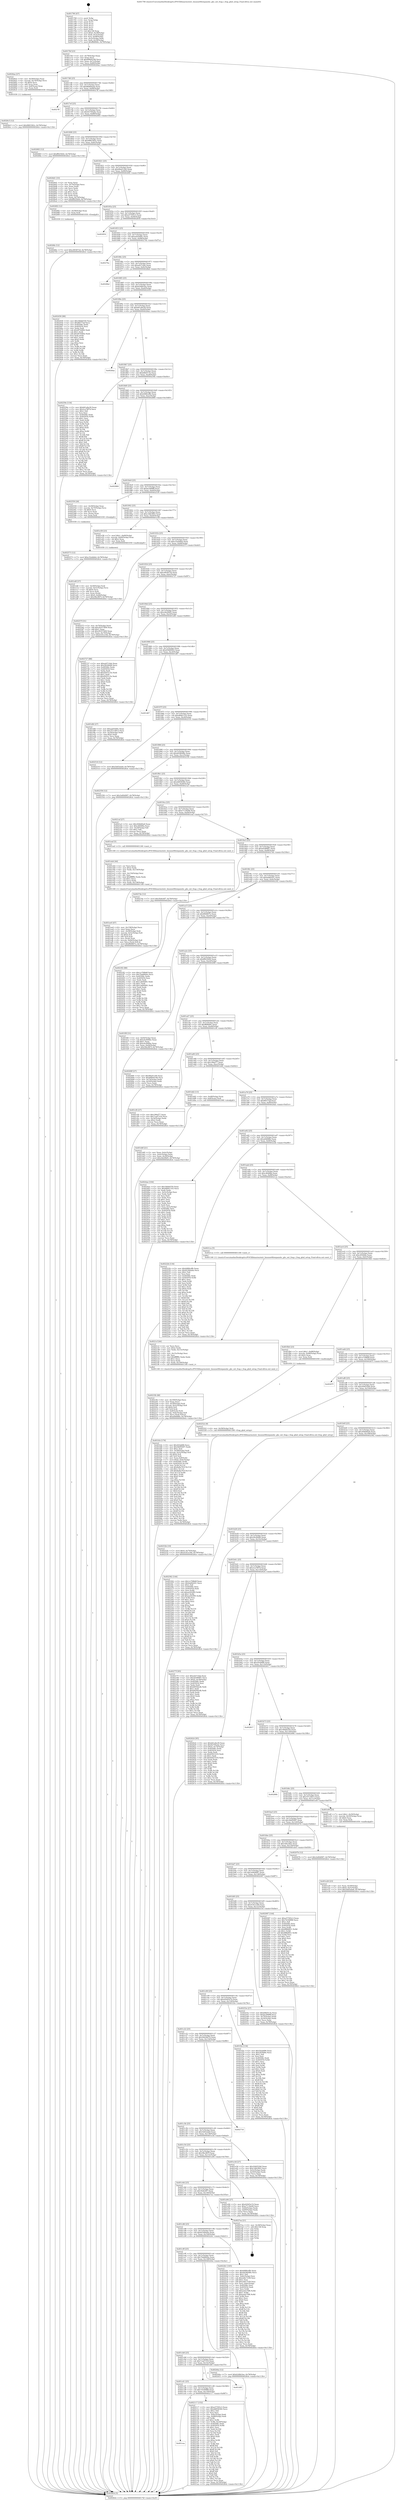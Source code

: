 digraph "0x401790" {
  label = "0x401790 (/mnt/c/Users/mathe/Desktop/tcc/POCII/binaries/extr_linuxnet6lowpannhc_ghc_ext_frag.c_frag_ghid_setup_Final-ollvm.out::main(0))"
  labelloc = "t"
  node[shape=record]

  Entry [label="",width=0.3,height=0.3,shape=circle,fillcolor=black,style=filled]
  "0x4017bf" [label="{
     0x4017bf [23]\l
     | [instrs]\l
     &nbsp;&nbsp;0x4017bf \<+3\>: mov -0x78(%rbp),%eax\l
     &nbsp;&nbsp;0x4017c2 \<+2\>: mov %eax,%ecx\l
     &nbsp;&nbsp;0x4017c4 \<+6\>: sub $0x89844166,%ecx\l
     &nbsp;&nbsp;0x4017ca \<+3\>: mov %eax,-0x7c(%rbp)\l
     &nbsp;&nbsp;0x4017cd \<+3\>: mov %ecx,-0x80(%rbp)\l
     &nbsp;&nbsp;0x4017d0 \<+6\>: je 00000000004026aa \<main+0xf1a\>\l
  }"]
  "0x4026aa" [label="{
     0x4026aa [27]\l
     | [instrs]\l
     &nbsp;&nbsp;0x4026aa \<+4\>: mov -0x58(%rbp),%rax\l
     &nbsp;&nbsp;0x4026ae \<+4\>: movslq -0x74(%rbp),%rcx\l
     &nbsp;&nbsp;0x4026b2 \<+4\>: shl $0x4,%rcx\l
     &nbsp;&nbsp;0x4026b6 \<+3\>: add %rcx,%rax\l
     &nbsp;&nbsp;0x4026b9 \<+4\>: mov 0x8(%rax),%rax\l
     &nbsp;&nbsp;0x4026bd \<+3\>: mov %rax,%rdi\l
     &nbsp;&nbsp;0x4026c0 \<+5\>: call 0000000000401030 \<free@plt\>\l
     | [calls]\l
     &nbsp;&nbsp;0x401030 \{1\} (unknown)\l
  }"]
  "0x4017d6" [label="{
     0x4017d6 [25]\l
     | [instrs]\l
     &nbsp;&nbsp;0x4017d6 \<+5\>: jmp 00000000004017db \<main+0x4b\>\l
     &nbsp;&nbsp;0x4017db \<+3\>: mov -0x7c(%rbp),%eax\l
     &nbsp;&nbsp;0x4017de \<+5\>: sub $0x8b80baab,%eax\l
     &nbsp;&nbsp;0x4017e3 \<+6\>: mov %eax,-0x84(%rbp)\l
     &nbsp;&nbsp;0x4017e9 \<+6\>: je 00000000004027ff \<main+0x106f\>\l
  }"]
  Exit [label="",width=0.3,height=0.3,shape=circle,fillcolor=black,style=filled,peripheries=2]
  "0x4027ff" [label="{
     0x4027ff\l
  }", style=dashed]
  "0x4017ef" [label="{
     0x4017ef [25]\l
     | [instrs]\l
     &nbsp;&nbsp;0x4017ef \<+5\>: jmp 00000000004017f4 \<main+0x64\>\l
     &nbsp;&nbsp;0x4017f4 \<+3\>: mov -0x7c(%rbp),%eax\l
     &nbsp;&nbsp;0x4017f7 \<+5\>: sub $0x92700a4e,%eax\l
     &nbsp;&nbsp;0x4017fc \<+6\>: mov %eax,-0x88(%rbp)\l
     &nbsp;&nbsp;0x401802 \<+6\>: je 0000000000402683 \<main+0xef3\>\l
  }"]
  "0x4026fe" [label="{
     0x4026fe [12]\l
     | [instrs]\l
     &nbsp;&nbsp;0x4026fe \<+7\>: movl $0xc693872d,-0x78(%rbp)\l
     &nbsp;&nbsp;0x402705 \<+5\>: jmp 00000000004028cb \<main+0x113b\>\l
  }"]
  "0x402683" [label="{
     0x402683 [12]\l
     | [instrs]\l
     &nbsp;&nbsp;0x402683 \<+7\>: movl $0xff925644,-0x78(%rbp)\l
     &nbsp;&nbsp;0x40268a \<+5\>: jmp 00000000004028cb \<main+0x113b\>\l
  }"]
  "0x401808" [label="{
     0x401808 [25]\l
     | [instrs]\l
     &nbsp;&nbsp;0x401808 \<+5\>: jmp 000000000040180d \<main+0x7d\>\l
     &nbsp;&nbsp;0x40180d \<+3\>: mov -0x7c(%rbp),%eax\l
     &nbsp;&nbsp;0x401810 \<+5\>: sub $0x9883362c,%eax\l
     &nbsp;&nbsp;0x401815 \<+6\>: mov %eax,-0x8c(%rbp)\l
     &nbsp;&nbsp;0x40181b \<+6\>: je 00000000004026d1 \<main+0xf41\>\l
  }"]
  "0x4026c5" [label="{
     0x4026c5 [12]\l
     | [instrs]\l
     &nbsp;&nbsp;0x4026c5 \<+7\>: movl $0x9883362c,-0x78(%rbp)\l
     &nbsp;&nbsp;0x4026cc \<+5\>: jmp 00000000004028cb \<main+0x113b\>\l
  }"]
  "0x4026d1" [label="{
     0x4026d1 [33]\l
     | [instrs]\l
     &nbsp;&nbsp;0x4026d1 \<+2\>: xor %eax,%eax\l
     &nbsp;&nbsp;0x4026d3 \<+3\>: mov -0x74(%rbp),%ecx\l
     &nbsp;&nbsp;0x4026d6 \<+2\>: mov %eax,%edx\l
     &nbsp;&nbsp;0x4026d8 \<+2\>: sub %ecx,%edx\l
     &nbsp;&nbsp;0x4026da \<+2\>: mov %eax,%ecx\l
     &nbsp;&nbsp;0x4026dc \<+3\>: sub $0x1,%ecx\l
     &nbsp;&nbsp;0x4026df \<+2\>: add %ecx,%edx\l
     &nbsp;&nbsp;0x4026e1 \<+2\>: sub %edx,%eax\l
     &nbsp;&nbsp;0x4026e3 \<+3\>: mov %eax,-0x74(%rbp)\l
     &nbsp;&nbsp;0x4026e6 \<+7\>: movl $0xff925644,-0x78(%rbp)\l
     &nbsp;&nbsp;0x4026ed \<+5\>: jmp 00000000004028cb \<main+0x113b\>\l
  }"]
  "0x401821" [label="{
     0x401821 [25]\l
     | [instrs]\l
     &nbsp;&nbsp;0x401821 \<+5\>: jmp 0000000000401826 \<main+0x96\>\l
     &nbsp;&nbsp;0x401826 \<+3\>: mov -0x7c(%rbp),%eax\l
     &nbsp;&nbsp;0x401829 \<+5\>: sub $0x99a01240,%eax\l
     &nbsp;&nbsp;0x40182e \<+6\>: mov %eax,-0x90(%rbp)\l
     &nbsp;&nbsp;0x401834 \<+6\>: je 00000000004026f2 \<main+0xf62\>\l
  }"]
  "0x402573" [label="{
     0x402573 [12]\l
     | [instrs]\l
     &nbsp;&nbsp;0x402573 \<+7\>: movl $0xc52ebbb4,-0x78(%rbp)\l
     &nbsp;&nbsp;0x40257a \<+5\>: jmp 00000000004028cb \<main+0x113b\>\l
  }"]
  "0x4026f2" [label="{
     0x4026f2 [12]\l
     | [instrs]\l
     &nbsp;&nbsp;0x4026f2 \<+4\>: mov -0x58(%rbp),%rax\l
     &nbsp;&nbsp;0x4026f6 \<+3\>: mov %rax,%rdi\l
     &nbsp;&nbsp;0x4026f9 \<+5\>: call 0000000000401030 \<free@plt\>\l
     | [calls]\l
     &nbsp;&nbsp;0x401030 \{1\} (unknown)\l
  }"]
  "0x40183a" [label="{
     0x40183a [25]\l
     | [instrs]\l
     &nbsp;&nbsp;0x40183a \<+5\>: jmp 000000000040183f \<main+0xaf\>\l
     &nbsp;&nbsp;0x40183f \<+3\>: mov -0x7c(%rbp),%eax\l
     &nbsp;&nbsp;0x401842 \<+5\>: sub $0xa57593c3,%eax\l
     &nbsp;&nbsp;0x401847 \<+6\>: mov %eax,-0x94(%rbp)\l
     &nbsp;&nbsp;0x40184d \<+6\>: je 0000000000402854 \<main+0x10c4\>\l
  }"]
  "0x40252b" [label="{
     0x40252b [19]\l
     | [instrs]\l
     &nbsp;&nbsp;0x40252b \<+7\>: movl $0x0,-0x70(%rbp)\l
     &nbsp;&nbsp;0x402532 \<+7\>: movl $0x4181e18d,-0x78(%rbp)\l
     &nbsp;&nbsp;0x402539 \<+5\>: jmp 00000000004028cb \<main+0x113b\>\l
  }"]
  "0x402854" [label="{
     0x402854\l
  }", style=dashed]
  "0x401853" [label="{
     0x401853 [25]\l
     | [instrs]\l
     &nbsp;&nbsp;0x401853 \<+5\>: jmp 0000000000401858 \<main+0xc8\>\l
     &nbsp;&nbsp;0x401858 \<+3\>: mov -0x7c(%rbp),%eax\l
     &nbsp;&nbsp;0x40185b \<+5\>: sub $0xaa05dd0c,%eax\l
     &nbsp;&nbsp;0x401860 \<+6\>: mov %eax,-0x98(%rbp)\l
     &nbsp;&nbsp;0x401866 \<+6\>: je 000000000040270a \<main+0xf7a\>\l
  }"]
  "0x4021fb" [label="{
     0x4021fb [48]\l
     | [instrs]\l
     &nbsp;&nbsp;0x4021fb \<+6\>: mov -0x160(%rbp),%ecx\l
     &nbsp;&nbsp;0x402201 \<+3\>: imul %eax,%ecx\l
     &nbsp;&nbsp;0x402204 \<+4\>: mov -0x58(%rbp),%rdi\l
     &nbsp;&nbsp;0x402208 \<+4\>: movslq -0x5c(%rbp),%r8\l
     &nbsp;&nbsp;0x40220c \<+4\>: shl $0x4,%r8\l
     &nbsp;&nbsp;0x402210 \<+3\>: add %r8,%rdi\l
     &nbsp;&nbsp;0x402213 \<+4\>: mov 0x8(%rdi),%rdi\l
     &nbsp;&nbsp;0x402217 \<+4\>: movslq -0x6c(%rbp),%r8\l
     &nbsp;&nbsp;0x40221b \<+4\>: mov %ecx,(%rdi,%r8,4)\l
     &nbsp;&nbsp;0x40221f \<+7\>: movl $0xa64688e,-0x78(%rbp)\l
     &nbsp;&nbsp;0x402226 \<+5\>: jmp 00000000004028cb \<main+0x113b\>\l
  }"]
  "0x40270a" [label="{
     0x40270a\l
  }", style=dashed]
  "0x40186c" [label="{
     0x40186c [25]\l
     | [instrs]\l
     &nbsp;&nbsp;0x40186c \<+5\>: jmp 0000000000401871 \<main+0xe1\>\l
     &nbsp;&nbsp;0x401871 \<+3\>: mov -0x7c(%rbp),%eax\l
     &nbsp;&nbsp;0x401874 \<+5\>: sub $0xad27cfab,%eax\l
     &nbsp;&nbsp;0x401879 \<+6\>: mov %eax,-0x9c(%rbp)\l
     &nbsp;&nbsp;0x40187f \<+6\>: je 00000000004028bd \<main+0x112d\>\l
  }"]
  "0x4021cf" [label="{
     0x4021cf [44]\l
     | [instrs]\l
     &nbsp;&nbsp;0x4021cf \<+2\>: xor %ecx,%ecx\l
     &nbsp;&nbsp;0x4021d1 \<+5\>: mov $0x2,%edx\l
     &nbsp;&nbsp;0x4021d6 \<+6\>: mov %edx,-0x15c(%rbp)\l
     &nbsp;&nbsp;0x4021dc \<+1\>: cltd\l
     &nbsp;&nbsp;0x4021dd \<+6\>: mov -0x15c(%rbp),%esi\l
     &nbsp;&nbsp;0x4021e3 \<+2\>: idiv %esi\l
     &nbsp;&nbsp;0x4021e5 \<+6\>: imul $0xfffffffe,%edx,%edx\l
     &nbsp;&nbsp;0x4021eb \<+3\>: sub $0x1,%ecx\l
     &nbsp;&nbsp;0x4021ee \<+2\>: sub %ecx,%edx\l
     &nbsp;&nbsp;0x4021f0 \<+6\>: mov %edx,-0x160(%rbp)\l
     &nbsp;&nbsp;0x4021f6 \<+5\>: call 0000000000401160 \<next_i\>\l
     | [calls]\l
     &nbsp;&nbsp;0x401160 \{1\} (/mnt/c/Users/mathe/Desktop/tcc/POCII/binaries/extr_linuxnet6lowpannhc_ghc_ext_frag.c_frag_ghid_setup_Final-ollvm.out::next_i)\l
  }"]
  "0x4028bd" [label="{
     0x4028bd\l
  }", style=dashed]
  "0x401885" [label="{
     0x401885 [25]\l
     | [instrs]\l
     &nbsp;&nbsp;0x401885 \<+5\>: jmp 000000000040188a \<main+0xfa\>\l
     &nbsp;&nbsp;0x40188a \<+3\>: mov -0x7c(%rbp),%eax\l
     &nbsp;&nbsp;0x40188d \<+5\>: sub $0xb2dbb3ee,%eax\l
     &nbsp;&nbsp;0x401892 \<+6\>: mov %eax,-0xa0(%rbp)\l
     &nbsp;&nbsp;0x401898 \<+6\>: je 0000000000402456 \<main+0xcc6\>\l
  }"]
  "0x401cea" [label="{
     0x401cea\l
  }", style=dashed]
  "0x402456" [label="{
     0x402456 [88]\l
     | [instrs]\l
     &nbsp;&nbsp;0x402456 \<+5\>: mov $0x34bbb550,%eax\l
     &nbsp;&nbsp;0x40245b \<+5\>: mov $0x88373af,%ecx\l
     &nbsp;&nbsp;0x402460 \<+7\>: mov 0x40506c,%edx\l
     &nbsp;&nbsp;0x402467 \<+7\>: mov 0x405054,%esi\l
     &nbsp;&nbsp;0x40246e \<+2\>: mov %edx,%edi\l
     &nbsp;&nbsp;0x402470 \<+6\>: sub $0x4f74dfd2,%edi\l
     &nbsp;&nbsp;0x402476 \<+3\>: sub $0x1,%edi\l
     &nbsp;&nbsp;0x402479 \<+6\>: add $0x4f74dfd2,%edi\l
     &nbsp;&nbsp;0x40247f \<+3\>: imul %edi,%edx\l
     &nbsp;&nbsp;0x402482 \<+3\>: and $0x1,%edx\l
     &nbsp;&nbsp;0x402485 \<+3\>: cmp $0x0,%edx\l
     &nbsp;&nbsp;0x402488 \<+4\>: sete %r8b\l
     &nbsp;&nbsp;0x40248c \<+3\>: cmp $0xa,%esi\l
     &nbsp;&nbsp;0x40248f \<+4\>: setl %r9b\l
     &nbsp;&nbsp;0x402493 \<+3\>: mov %r8b,%r10b\l
     &nbsp;&nbsp;0x402496 \<+3\>: and %r9b,%r10b\l
     &nbsp;&nbsp;0x402499 \<+3\>: xor %r9b,%r8b\l
     &nbsp;&nbsp;0x40249c \<+3\>: or %r8b,%r10b\l
     &nbsp;&nbsp;0x40249f \<+4\>: test $0x1,%r10b\l
     &nbsp;&nbsp;0x4024a3 \<+3\>: cmovne %ecx,%eax\l
     &nbsp;&nbsp;0x4024a6 \<+3\>: mov %eax,-0x78(%rbp)\l
     &nbsp;&nbsp;0x4024a9 \<+5\>: jmp 00000000004028cb \<main+0x113b\>\l
  }"]
  "0x40189e" [label="{
     0x40189e [25]\l
     | [instrs]\l
     &nbsp;&nbsp;0x40189e \<+5\>: jmp 00000000004018a3 \<main+0x113\>\l
     &nbsp;&nbsp;0x4018a3 \<+3\>: mov -0x7c(%rbp),%eax\l
     &nbsp;&nbsp;0x4018a6 \<+5\>: sub $0xb61a6a39,%eax\l
     &nbsp;&nbsp;0x4018ab \<+6\>: mov %eax,-0xa4(%rbp)\l
     &nbsp;&nbsp;0x4018b1 \<+6\>: je 00000000004028aa \<main+0x111a\>\l
  }"]
  "0x402117" [label="{
     0x402117 [152]\l
     | [instrs]\l
     &nbsp;&nbsp;0x402117 \<+5\>: mov $0xa57593c3,%eax\l
     &nbsp;&nbsp;0x40211c \<+5\>: mov $0xdd858364,%ecx\l
     &nbsp;&nbsp;0x402121 \<+2\>: mov $0x1,%dl\l
     &nbsp;&nbsp;0x402123 \<+2\>: xor %esi,%esi\l
     &nbsp;&nbsp;0x402125 \<+3\>: mov -0x6c(%rbp),%edi\l
     &nbsp;&nbsp;0x402128 \<+3\>: cmp -0x68(%rbp),%edi\l
     &nbsp;&nbsp;0x40212b \<+4\>: setl %r8b\l
     &nbsp;&nbsp;0x40212f \<+4\>: and $0x1,%r8b\l
     &nbsp;&nbsp;0x402133 \<+4\>: mov %r8b,-0x29(%rbp)\l
     &nbsp;&nbsp;0x402137 \<+7\>: mov 0x40506c,%edi\l
     &nbsp;&nbsp;0x40213e \<+8\>: mov 0x405054,%r9d\l
     &nbsp;&nbsp;0x402146 \<+3\>: sub $0x1,%esi\l
     &nbsp;&nbsp;0x402149 \<+3\>: mov %edi,%r10d\l
     &nbsp;&nbsp;0x40214c \<+3\>: add %esi,%r10d\l
     &nbsp;&nbsp;0x40214f \<+4\>: imul %r10d,%edi\l
     &nbsp;&nbsp;0x402153 \<+3\>: and $0x1,%edi\l
     &nbsp;&nbsp;0x402156 \<+3\>: cmp $0x0,%edi\l
     &nbsp;&nbsp;0x402159 \<+4\>: sete %r8b\l
     &nbsp;&nbsp;0x40215d \<+4\>: cmp $0xa,%r9d\l
     &nbsp;&nbsp;0x402161 \<+4\>: setl %r11b\l
     &nbsp;&nbsp;0x402165 \<+3\>: mov %r8b,%bl\l
     &nbsp;&nbsp;0x402168 \<+3\>: xor $0xff,%bl\l
     &nbsp;&nbsp;0x40216b \<+3\>: mov %r11b,%r14b\l
     &nbsp;&nbsp;0x40216e \<+4\>: xor $0xff,%r14b\l
     &nbsp;&nbsp;0x402172 \<+3\>: xor $0x0,%dl\l
     &nbsp;&nbsp;0x402175 \<+3\>: mov %bl,%r15b\l
     &nbsp;&nbsp;0x402178 \<+4\>: and $0x0,%r15b\l
     &nbsp;&nbsp;0x40217c \<+3\>: and %dl,%r8b\l
     &nbsp;&nbsp;0x40217f \<+3\>: mov %r14b,%r12b\l
     &nbsp;&nbsp;0x402182 \<+4\>: and $0x0,%r12b\l
     &nbsp;&nbsp;0x402186 \<+3\>: and %dl,%r11b\l
     &nbsp;&nbsp;0x402189 \<+3\>: or %r8b,%r15b\l
     &nbsp;&nbsp;0x40218c \<+3\>: or %r11b,%r12b\l
     &nbsp;&nbsp;0x40218f \<+3\>: xor %r12b,%r15b\l
     &nbsp;&nbsp;0x402192 \<+3\>: or %r14b,%bl\l
     &nbsp;&nbsp;0x402195 \<+3\>: xor $0xff,%bl\l
     &nbsp;&nbsp;0x402198 \<+3\>: or $0x0,%dl\l
     &nbsp;&nbsp;0x40219b \<+2\>: and %dl,%bl\l
     &nbsp;&nbsp;0x40219d \<+3\>: or %bl,%r15b\l
     &nbsp;&nbsp;0x4021a0 \<+4\>: test $0x1,%r15b\l
     &nbsp;&nbsp;0x4021a4 \<+3\>: cmovne %ecx,%eax\l
     &nbsp;&nbsp;0x4021a7 \<+3\>: mov %eax,-0x78(%rbp)\l
     &nbsp;&nbsp;0x4021aa \<+5\>: jmp 00000000004028cb \<main+0x113b\>\l
  }"]
  "0x4028aa" [label="{
     0x4028aa\l
  }", style=dashed]
  "0x4018b7" [label="{
     0x4018b7 [25]\l
     | [instrs]\l
     &nbsp;&nbsp;0x4018b7 \<+5\>: jmp 00000000004018bc \<main+0x12c\>\l
     &nbsp;&nbsp;0x4018bc \<+3\>: mov -0x7c(%rbp),%eax\l
     &nbsp;&nbsp;0x4018bf \<+5\>: sub $0xb8bf313e,%eax\l
     &nbsp;&nbsp;0x4018c4 \<+6\>: mov %eax,-0xa8(%rbp)\l
     &nbsp;&nbsp;0x4018ca \<+6\>: je 000000000040259e \<main+0xe0e\>\l
  }"]
  "0x401cd1" [label="{
     0x401cd1 [25]\l
     | [instrs]\l
     &nbsp;&nbsp;0x401cd1 \<+5\>: jmp 0000000000401cd6 \<main+0x546\>\l
     &nbsp;&nbsp;0x401cd6 \<+3\>: mov -0x7c(%rbp),%eax\l
     &nbsp;&nbsp;0x401cd9 \<+5\>: sub $0x7d160f98,%eax\l
     &nbsp;&nbsp;0x401cde \<+6\>: mov %eax,-0x150(%rbp)\l
     &nbsp;&nbsp;0x401ce4 \<+6\>: je 0000000000402117 \<main+0x987\>\l
  }"]
  "0x40259e" [label="{
     0x40259e [134]\l
     | [instrs]\l
     &nbsp;&nbsp;0x40259e \<+5\>: mov $0xb61a6a39,%eax\l
     &nbsp;&nbsp;0x4025a3 \<+5\>: mov $0x2ca78f7d,%ecx\l
     &nbsp;&nbsp;0x4025a8 \<+2\>: mov $0x1,%dl\l
     &nbsp;&nbsp;0x4025aa \<+2\>: xor %esi,%esi\l
     &nbsp;&nbsp;0x4025ac \<+7\>: mov 0x40506c,%edi\l
     &nbsp;&nbsp;0x4025b3 \<+8\>: mov 0x405054,%r8d\l
     &nbsp;&nbsp;0x4025bb \<+3\>: sub $0x1,%esi\l
     &nbsp;&nbsp;0x4025be \<+3\>: mov %edi,%r9d\l
     &nbsp;&nbsp;0x4025c1 \<+3\>: add %esi,%r9d\l
     &nbsp;&nbsp;0x4025c4 \<+4\>: imul %r9d,%edi\l
     &nbsp;&nbsp;0x4025c8 \<+3\>: and $0x1,%edi\l
     &nbsp;&nbsp;0x4025cb \<+3\>: cmp $0x0,%edi\l
     &nbsp;&nbsp;0x4025ce \<+4\>: sete %r10b\l
     &nbsp;&nbsp;0x4025d2 \<+4\>: cmp $0xa,%r8d\l
     &nbsp;&nbsp;0x4025d6 \<+4\>: setl %r11b\l
     &nbsp;&nbsp;0x4025da \<+3\>: mov %r10b,%bl\l
     &nbsp;&nbsp;0x4025dd \<+3\>: xor $0xff,%bl\l
     &nbsp;&nbsp;0x4025e0 \<+3\>: mov %r11b,%r14b\l
     &nbsp;&nbsp;0x4025e3 \<+4\>: xor $0xff,%r14b\l
     &nbsp;&nbsp;0x4025e7 \<+3\>: xor $0x1,%dl\l
     &nbsp;&nbsp;0x4025ea \<+3\>: mov %bl,%r15b\l
     &nbsp;&nbsp;0x4025ed \<+4\>: and $0xff,%r15b\l
     &nbsp;&nbsp;0x4025f1 \<+3\>: and %dl,%r10b\l
     &nbsp;&nbsp;0x4025f4 \<+3\>: mov %r14b,%r12b\l
     &nbsp;&nbsp;0x4025f7 \<+4\>: and $0xff,%r12b\l
     &nbsp;&nbsp;0x4025fb \<+3\>: and %dl,%r11b\l
     &nbsp;&nbsp;0x4025fe \<+3\>: or %r10b,%r15b\l
     &nbsp;&nbsp;0x402601 \<+3\>: or %r11b,%r12b\l
     &nbsp;&nbsp;0x402604 \<+3\>: xor %r12b,%r15b\l
     &nbsp;&nbsp;0x402607 \<+3\>: or %r14b,%bl\l
     &nbsp;&nbsp;0x40260a \<+3\>: xor $0xff,%bl\l
     &nbsp;&nbsp;0x40260d \<+3\>: or $0x1,%dl\l
     &nbsp;&nbsp;0x402610 \<+2\>: and %dl,%bl\l
     &nbsp;&nbsp;0x402612 \<+3\>: or %bl,%r15b\l
     &nbsp;&nbsp;0x402615 \<+4\>: test $0x1,%r15b\l
     &nbsp;&nbsp;0x402619 \<+3\>: cmovne %ecx,%eax\l
     &nbsp;&nbsp;0x40261c \<+3\>: mov %eax,-0x78(%rbp)\l
     &nbsp;&nbsp;0x40261f \<+5\>: jmp 00000000004028cb \<main+0x113b\>\l
  }"]
  "0x4018d0" [label="{
     0x4018d0 [25]\l
     | [instrs]\l
     &nbsp;&nbsp;0x4018d0 \<+5\>: jmp 00000000004018d5 \<main+0x145\>\l
     &nbsp;&nbsp;0x4018d5 \<+3\>: mov -0x7c(%rbp),%eax\l
     &nbsp;&nbsp;0x4018d8 \<+5\>: sub $0xb989cdfb,%eax\l
     &nbsp;&nbsp;0x4018dd \<+6\>: mov %eax,-0xac(%rbp)\l
     &nbsp;&nbsp;0x4018e3 \<+6\>: je 0000000000402860 \<main+0x10d0\>\l
  }"]
  "0x401d0f" [label="{
     0x401d0f\l
  }", style=dashed]
  "0x402860" [label="{
     0x402860\l
  }", style=dashed]
  "0x4018e9" [label="{
     0x4018e9 [25]\l
     | [instrs]\l
     &nbsp;&nbsp;0x4018e9 \<+5\>: jmp 00000000004018ee \<main+0x15e\>\l
     &nbsp;&nbsp;0x4018ee \<+3\>: mov -0x7c(%rbp),%eax\l
     &nbsp;&nbsp;0x4018f1 \<+5\>: sub $0xbe369f8f,%eax\l
     &nbsp;&nbsp;0x4018f6 \<+6\>: mov %eax,-0xb0(%rbp)\l
     &nbsp;&nbsp;0x4018fc \<+6\>: je 0000000000402559 \<main+0xdc9\>\l
  }"]
  "0x401cb8" [label="{
     0x401cb8 [25]\l
     | [instrs]\l
     &nbsp;&nbsp;0x401cb8 \<+5\>: jmp 0000000000401cbd \<main+0x52d\>\l
     &nbsp;&nbsp;0x401cbd \<+3\>: mov -0x7c(%rbp),%eax\l
     &nbsp;&nbsp;0x401cc0 \<+5\>: sub $0x7cad7316,%eax\l
     &nbsp;&nbsp;0x401cc5 \<+6\>: mov %eax,-0x14c(%rbp)\l
     &nbsp;&nbsp;0x401ccb \<+6\>: je 0000000000401d0f \<main+0x57f\>\l
  }"]
  "0x402559" [label="{
     0x402559 [26]\l
     | [instrs]\l
     &nbsp;&nbsp;0x402559 \<+4\>: mov -0x58(%rbp),%rax\l
     &nbsp;&nbsp;0x40255d \<+4\>: movslq -0x70(%rbp),%rcx\l
     &nbsp;&nbsp;0x402561 \<+4\>: shl $0x4,%rcx\l
     &nbsp;&nbsp;0x402565 \<+3\>: add %rcx,%rax\l
     &nbsp;&nbsp;0x402568 \<+3\>: mov (%rax),%rax\l
     &nbsp;&nbsp;0x40256b \<+3\>: mov %rax,%rdi\l
     &nbsp;&nbsp;0x40256e \<+5\>: call 0000000000401030 \<free@plt\>\l
     | [calls]\l
     &nbsp;&nbsp;0x401030 \{1\} (unknown)\l
  }"]
  "0x401902" [label="{
     0x401902 [25]\l
     | [instrs]\l
     &nbsp;&nbsp;0x401902 \<+5\>: jmp 0000000000401907 \<main+0x177\>\l
     &nbsp;&nbsp;0x401907 \<+3\>: mov -0x7c(%rbp),%eax\l
     &nbsp;&nbsp;0x40190a \<+5\>: sub $0xc3db3843,%eax\l
     &nbsp;&nbsp;0x40190f \<+6\>: mov %eax,-0xb4(%rbp)\l
     &nbsp;&nbsp;0x401915 \<+6\>: je 0000000000401e58 \<main+0x6c8\>\l
  }"]
  "0x40244a" [label="{
     0x40244a [12]\l
     | [instrs]\l
     &nbsp;&nbsp;0x40244a \<+7\>: movl $0xb2dbb3ee,-0x78(%rbp)\l
     &nbsp;&nbsp;0x402451 \<+5\>: jmp 00000000004028cb \<main+0x113b\>\l
  }"]
  "0x401e58" [label="{
     0x401e58 [23]\l
     | [instrs]\l
     &nbsp;&nbsp;0x401e58 \<+7\>: movl $0x1,-0x60(%rbp)\l
     &nbsp;&nbsp;0x401e5f \<+4\>: movslq -0x60(%rbp),%rax\l
     &nbsp;&nbsp;0x401e63 \<+4\>: shl $0x2,%rax\l
     &nbsp;&nbsp;0x401e67 \<+3\>: mov %rax,%rdi\l
     &nbsp;&nbsp;0x401e6a \<+5\>: call 0000000000401050 \<malloc@plt\>\l
     | [calls]\l
     &nbsp;&nbsp;0x401050 \{1\} (unknown)\l
  }"]
  "0x40191b" [label="{
     0x40191b [25]\l
     | [instrs]\l
     &nbsp;&nbsp;0x40191b \<+5\>: jmp 0000000000401920 \<main+0x190\>\l
     &nbsp;&nbsp;0x401920 \<+3\>: mov -0x7c(%rbp),%eax\l
     &nbsp;&nbsp;0x401923 \<+5\>: sub $0xc52ebbb4,%eax\l
     &nbsp;&nbsp;0x401928 \<+6\>: mov %eax,-0xb8(%rbp)\l
     &nbsp;&nbsp;0x40192e \<+6\>: je 000000000040257f \<main+0xdef\>\l
  }"]
  "0x401c9f" [label="{
     0x401c9f [25]\l
     | [instrs]\l
     &nbsp;&nbsp;0x401c9f \<+5\>: jmp 0000000000401ca4 \<main+0x514\>\l
     &nbsp;&nbsp;0x401ca4 \<+3\>: mov -0x7c(%rbp),%eax\l
     &nbsp;&nbsp;0x401ca7 \<+5\>: sub $0x7bdd844a,%eax\l
     &nbsp;&nbsp;0x401cac \<+6\>: mov %eax,-0x148(%rbp)\l
     &nbsp;&nbsp;0x401cb2 \<+6\>: je 000000000040244a \<main+0xcba\>\l
  }"]
  "0x40257f" [label="{
     0x40257f [31]\l
     | [instrs]\l
     &nbsp;&nbsp;0x40257f \<+3\>: mov -0x70(%rbp),%eax\l
     &nbsp;&nbsp;0x402582 \<+5\>: add $0x29357409,%eax\l
     &nbsp;&nbsp;0x402587 \<+3\>: add $0x1,%eax\l
     &nbsp;&nbsp;0x40258a \<+5\>: sub $0x29357409,%eax\l
     &nbsp;&nbsp;0x40258f \<+3\>: mov %eax,-0x70(%rbp)\l
     &nbsp;&nbsp;0x402592 \<+7\>: movl $0x4181e18d,-0x78(%rbp)\l
     &nbsp;&nbsp;0x402599 \<+5\>: jmp 00000000004028cb \<main+0x113b\>\l
  }"]
  "0x401934" [label="{
     0x401934 [25]\l
     | [instrs]\l
     &nbsp;&nbsp;0x401934 \<+5\>: jmp 0000000000401939 \<main+0x1a9\>\l
     &nbsp;&nbsp;0x401939 \<+3\>: mov -0x7c(%rbp),%eax\l
     &nbsp;&nbsp;0x40193c \<+5\>: sub $0xc693872d,%eax\l
     &nbsp;&nbsp;0x401941 \<+6\>: mov %eax,-0xbc(%rbp)\l
     &nbsp;&nbsp;0x401947 \<+6\>: je 0000000000402727 \<main+0xf97\>\l
  }"]
  "0x4022b1" [label="{
     0x4022b1 [165]\l
     | [instrs]\l
     &nbsp;&nbsp;0x4022b1 \<+5\>: mov $0xb989cdfb,%eax\l
     &nbsp;&nbsp;0x4022b6 \<+5\>: mov $0xdd380d8e,%ecx\l
     &nbsp;&nbsp;0x4022bb \<+2\>: mov $0x1,%dl\l
     &nbsp;&nbsp;0x4022bd \<+3\>: mov -0x6c(%rbp),%esi\l
     &nbsp;&nbsp;0x4022c0 \<+6\>: sub $0x2d4c7e58,%esi\l
     &nbsp;&nbsp;0x4022c6 \<+3\>: add $0x1,%esi\l
     &nbsp;&nbsp;0x4022c9 \<+6\>: add $0x2d4c7e58,%esi\l
     &nbsp;&nbsp;0x4022cf \<+3\>: mov %esi,-0x6c(%rbp)\l
     &nbsp;&nbsp;0x4022d2 \<+7\>: mov 0x40506c,%esi\l
     &nbsp;&nbsp;0x4022d9 \<+7\>: mov 0x405054,%edi\l
     &nbsp;&nbsp;0x4022e0 \<+3\>: mov %esi,%r8d\l
     &nbsp;&nbsp;0x4022e3 \<+7\>: add $0xee4a70f6,%r8d\l
     &nbsp;&nbsp;0x4022ea \<+4\>: sub $0x1,%r8d\l
     &nbsp;&nbsp;0x4022ee \<+7\>: sub $0xee4a70f6,%r8d\l
     &nbsp;&nbsp;0x4022f5 \<+4\>: imul %r8d,%esi\l
     &nbsp;&nbsp;0x4022f9 \<+3\>: and $0x1,%esi\l
     &nbsp;&nbsp;0x4022fc \<+3\>: cmp $0x0,%esi\l
     &nbsp;&nbsp;0x4022ff \<+4\>: sete %r9b\l
     &nbsp;&nbsp;0x402303 \<+3\>: cmp $0xa,%edi\l
     &nbsp;&nbsp;0x402306 \<+4\>: setl %r10b\l
     &nbsp;&nbsp;0x40230a \<+3\>: mov %r9b,%r11b\l
     &nbsp;&nbsp;0x40230d \<+4\>: xor $0xff,%r11b\l
     &nbsp;&nbsp;0x402311 \<+3\>: mov %r10b,%bl\l
     &nbsp;&nbsp;0x402314 \<+3\>: xor $0xff,%bl\l
     &nbsp;&nbsp;0x402317 \<+3\>: xor $0x1,%dl\l
     &nbsp;&nbsp;0x40231a \<+3\>: mov %r11b,%r14b\l
     &nbsp;&nbsp;0x40231d \<+4\>: and $0xff,%r14b\l
     &nbsp;&nbsp;0x402321 \<+3\>: and %dl,%r9b\l
     &nbsp;&nbsp;0x402324 \<+3\>: mov %bl,%r15b\l
     &nbsp;&nbsp;0x402327 \<+4\>: and $0xff,%r15b\l
     &nbsp;&nbsp;0x40232b \<+3\>: and %dl,%r10b\l
     &nbsp;&nbsp;0x40232e \<+3\>: or %r9b,%r14b\l
     &nbsp;&nbsp;0x402331 \<+3\>: or %r10b,%r15b\l
     &nbsp;&nbsp;0x402334 \<+3\>: xor %r15b,%r14b\l
     &nbsp;&nbsp;0x402337 \<+3\>: or %bl,%r11b\l
     &nbsp;&nbsp;0x40233a \<+4\>: xor $0xff,%r11b\l
     &nbsp;&nbsp;0x40233e \<+3\>: or $0x1,%dl\l
     &nbsp;&nbsp;0x402341 \<+3\>: and %dl,%r11b\l
     &nbsp;&nbsp;0x402344 \<+3\>: or %r11b,%r14b\l
     &nbsp;&nbsp;0x402347 \<+4\>: test $0x1,%r14b\l
     &nbsp;&nbsp;0x40234b \<+3\>: cmovne %ecx,%eax\l
     &nbsp;&nbsp;0x40234e \<+3\>: mov %eax,-0x78(%rbp)\l
     &nbsp;&nbsp;0x402351 \<+5\>: jmp 00000000004028cb \<main+0x113b\>\l
  }"]
  "0x402727" [label="{
     0x402727 [88]\l
     | [instrs]\l
     &nbsp;&nbsp;0x402727 \<+5\>: mov $0xad27cfab,%eax\l
     &nbsp;&nbsp;0x40272c \<+5\>: mov $0x29c0fd48,%ecx\l
     &nbsp;&nbsp;0x402731 \<+7\>: mov 0x40506c,%edx\l
     &nbsp;&nbsp;0x402738 \<+7\>: mov 0x405054,%esi\l
     &nbsp;&nbsp;0x40273f \<+2\>: mov %edx,%edi\l
     &nbsp;&nbsp;0x402741 \<+6\>: add $0xd5031c5e,%edi\l
     &nbsp;&nbsp;0x402747 \<+3\>: sub $0x1,%edi\l
     &nbsp;&nbsp;0x40274a \<+6\>: sub $0xd5031c5e,%edi\l
     &nbsp;&nbsp;0x402750 \<+3\>: imul %edi,%edx\l
     &nbsp;&nbsp;0x402753 \<+3\>: and $0x1,%edx\l
     &nbsp;&nbsp;0x402756 \<+3\>: cmp $0x0,%edx\l
     &nbsp;&nbsp;0x402759 \<+4\>: sete %r8b\l
     &nbsp;&nbsp;0x40275d \<+3\>: cmp $0xa,%esi\l
     &nbsp;&nbsp;0x402760 \<+4\>: setl %r9b\l
     &nbsp;&nbsp;0x402764 \<+3\>: mov %r8b,%r10b\l
     &nbsp;&nbsp;0x402767 \<+3\>: and %r9b,%r10b\l
     &nbsp;&nbsp;0x40276a \<+3\>: xor %r9b,%r8b\l
     &nbsp;&nbsp;0x40276d \<+3\>: or %r8b,%r10b\l
     &nbsp;&nbsp;0x402770 \<+4\>: test $0x1,%r10b\l
     &nbsp;&nbsp;0x402774 \<+3\>: cmovne %ecx,%eax\l
     &nbsp;&nbsp;0x402777 \<+3\>: mov %eax,-0x78(%rbp)\l
     &nbsp;&nbsp;0x40277a \<+5\>: jmp 00000000004028cb \<main+0x113b\>\l
  }"]
  "0x40194d" [label="{
     0x40194d [25]\l
     | [instrs]\l
     &nbsp;&nbsp;0x40194d \<+5\>: jmp 0000000000401952 \<main+0x1c2\>\l
     &nbsp;&nbsp;0x401952 \<+3\>: mov -0x7c(%rbp),%eax\l
     &nbsp;&nbsp;0x401955 \<+5\>: sub $0xcbb2fb85,%eax\l
     &nbsp;&nbsp;0x40195a \<+6\>: mov %eax,-0xc0(%rbp)\l
     &nbsp;&nbsp;0x401960 \<+6\>: je 0000000000401df4 \<main+0x664\>\l
  }"]
  "0x401c86" [label="{
     0x401c86 [25]\l
     | [instrs]\l
     &nbsp;&nbsp;0x401c86 \<+5\>: jmp 0000000000401c8b \<main+0x4fb\>\l
     &nbsp;&nbsp;0x401c8b \<+3\>: mov -0x7c(%rbp),%eax\l
     &nbsp;&nbsp;0x401c8e \<+5\>: sub $0x62384aba,%eax\l
     &nbsp;&nbsp;0x401c93 \<+6\>: mov %eax,-0x144(%rbp)\l
     &nbsp;&nbsp;0x401c99 \<+6\>: je 00000000004022b1 \<main+0xb21\>\l
  }"]
  "0x401df4" [label="{
     0x401df4 [27]\l
     | [instrs]\l
     &nbsp;&nbsp;0x401df4 \<+5\>: mov $0xaa05dd0c,%eax\l
     &nbsp;&nbsp;0x401df9 \<+5\>: mov $0x357c4815,%ecx\l
     &nbsp;&nbsp;0x401dfe \<+3\>: mov -0x30(%rbp),%edx\l
     &nbsp;&nbsp;0x401e01 \<+3\>: cmp $0x0,%edx\l
     &nbsp;&nbsp;0x401e04 \<+3\>: cmove %ecx,%eax\l
     &nbsp;&nbsp;0x401e07 \<+3\>: mov %eax,-0x78(%rbp)\l
     &nbsp;&nbsp;0x401e0a \<+5\>: jmp 00000000004028cb \<main+0x113b\>\l
  }"]
  "0x401966" [label="{
     0x401966 [25]\l
     | [instrs]\l
     &nbsp;&nbsp;0x401966 \<+5\>: jmp 000000000040196b \<main+0x1db\>\l
     &nbsp;&nbsp;0x40196b \<+3\>: mov -0x7c(%rbp),%eax\l
     &nbsp;&nbsp;0x40196e \<+5\>: sub $0xd5669043,%eax\l
     &nbsp;&nbsp;0x401973 \<+6\>: mov %eax,-0xc4(%rbp)\l
     &nbsp;&nbsp;0x401979 \<+6\>: je 0000000000401d67 \<main+0x5d7\>\l
  }"]
  "0x4027ea" [label="{
     0x4027ea [21]\l
     | [instrs]\l
     &nbsp;&nbsp;0x4027ea \<+3\>: mov -0x38(%rbp),%eax\l
     &nbsp;&nbsp;0x4027ed \<+7\>: add $0x138,%rsp\l
     &nbsp;&nbsp;0x4027f4 \<+1\>: pop %rbx\l
     &nbsp;&nbsp;0x4027f5 \<+2\>: pop %r12\l
     &nbsp;&nbsp;0x4027f7 \<+2\>: pop %r13\l
     &nbsp;&nbsp;0x4027f9 \<+2\>: pop %r14\l
     &nbsp;&nbsp;0x4027fb \<+2\>: pop %r15\l
     &nbsp;&nbsp;0x4027fd \<+1\>: pop %rbp\l
     &nbsp;&nbsp;0x4027fe \<+1\>: ret\l
  }"]
  "0x401d67" [label="{
     0x401d67\l
  }", style=dashed]
  "0x40197f" [label="{
     0x40197f [25]\l
     | [instrs]\l
     &nbsp;&nbsp;0x40197f \<+5\>: jmp 0000000000401984 \<main+0x1f4\>\l
     &nbsp;&nbsp;0x401984 \<+3\>: mov -0x7c(%rbp),%eax\l
     &nbsp;&nbsp;0x401987 \<+5\>: sub $0xd84b1103,%eax\l
     &nbsp;&nbsp;0x40198c \<+6\>: mov %eax,-0xc8(%rbp)\l
     &nbsp;&nbsp;0x401992 \<+6\>: je 0000000000402516 \<main+0xd86\>\l
  }"]
  "0x401fcb" [label="{
     0x401fcb [176]\l
     | [instrs]\l
     &nbsp;&nbsp;0x401fcb \<+5\>: mov $0x2fcfa686,%ecx\l
     &nbsp;&nbsp;0x401fd0 \<+5\>: mov $0x3b0f5097,%edx\l
     &nbsp;&nbsp;0x401fd5 \<+3\>: mov $0x1,%sil\l
     &nbsp;&nbsp;0x401fd8 \<+4\>: mov -0x58(%rbp),%rdi\l
     &nbsp;&nbsp;0x401fdc \<+4\>: movslq -0x5c(%rbp),%r8\l
     &nbsp;&nbsp;0x401fe0 \<+4\>: shl $0x4,%r8\l
     &nbsp;&nbsp;0x401fe4 \<+3\>: add %r8,%rdi\l
     &nbsp;&nbsp;0x401fe7 \<+4\>: mov %rax,0x8(%rdi)\l
     &nbsp;&nbsp;0x401feb \<+7\>: movl $0x0,-0x6c(%rbp)\l
     &nbsp;&nbsp;0x401ff2 \<+8\>: mov 0x40506c,%r9d\l
     &nbsp;&nbsp;0x401ffa \<+8\>: mov 0x405054,%r10d\l
     &nbsp;&nbsp;0x402002 \<+3\>: mov %r9d,%r11d\l
     &nbsp;&nbsp;0x402005 \<+7\>: sub $0x8a8a761f,%r11d\l
     &nbsp;&nbsp;0x40200c \<+4\>: sub $0x1,%r11d\l
     &nbsp;&nbsp;0x402010 \<+7\>: add $0x8a8a761f,%r11d\l
     &nbsp;&nbsp;0x402017 \<+4\>: imul %r11d,%r9d\l
     &nbsp;&nbsp;0x40201b \<+4\>: and $0x1,%r9d\l
     &nbsp;&nbsp;0x40201f \<+4\>: cmp $0x0,%r9d\l
     &nbsp;&nbsp;0x402023 \<+3\>: sete %bl\l
     &nbsp;&nbsp;0x402026 \<+4\>: cmp $0xa,%r10d\l
     &nbsp;&nbsp;0x40202a \<+4\>: setl %r14b\l
     &nbsp;&nbsp;0x40202e \<+3\>: mov %bl,%r15b\l
     &nbsp;&nbsp;0x402031 \<+4\>: xor $0xff,%r15b\l
     &nbsp;&nbsp;0x402035 \<+3\>: mov %r14b,%r12b\l
     &nbsp;&nbsp;0x402038 \<+4\>: xor $0xff,%r12b\l
     &nbsp;&nbsp;0x40203c \<+4\>: xor $0x0,%sil\l
     &nbsp;&nbsp;0x402040 \<+3\>: mov %r15b,%r13b\l
     &nbsp;&nbsp;0x402043 \<+4\>: and $0x0,%r13b\l
     &nbsp;&nbsp;0x402047 \<+3\>: and %sil,%bl\l
     &nbsp;&nbsp;0x40204a \<+3\>: mov %r12b,%al\l
     &nbsp;&nbsp;0x40204d \<+2\>: and $0x0,%al\l
     &nbsp;&nbsp;0x40204f \<+3\>: and %sil,%r14b\l
     &nbsp;&nbsp;0x402052 \<+3\>: or %bl,%r13b\l
     &nbsp;&nbsp;0x402055 \<+3\>: or %r14b,%al\l
     &nbsp;&nbsp;0x402058 \<+3\>: xor %al,%r13b\l
     &nbsp;&nbsp;0x40205b \<+3\>: or %r12b,%r15b\l
     &nbsp;&nbsp;0x40205e \<+4\>: xor $0xff,%r15b\l
     &nbsp;&nbsp;0x402062 \<+4\>: or $0x0,%sil\l
     &nbsp;&nbsp;0x402066 \<+3\>: and %sil,%r15b\l
     &nbsp;&nbsp;0x402069 \<+3\>: or %r15b,%r13b\l
     &nbsp;&nbsp;0x40206c \<+4\>: test $0x1,%r13b\l
     &nbsp;&nbsp;0x402070 \<+3\>: cmovne %edx,%ecx\l
     &nbsp;&nbsp;0x402073 \<+3\>: mov %ecx,-0x78(%rbp)\l
     &nbsp;&nbsp;0x402076 \<+5\>: jmp 00000000004028cb \<main+0x113b\>\l
  }"]
  "0x402516" [label="{
     0x402516 [12]\l
     | [instrs]\l
     &nbsp;&nbsp;0x402516 \<+7\>: movl $0x5d45eda9,-0x78(%rbp)\l
     &nbsp;&nbsp;0x40251d \<+5\>: jmp 00000000004028cb \<main+0x113b\>\l
  }"]
  "0x401998" [label="{
     0x401998 [25]\l
     | [instrs]\l
     &nbsp;&nbsp;0x401998 \<+5\>: jmp 000000000040199d \<main+0x20d\>\l
     &nbsp;&nbsp;0x40199d \<+3\>: mov -0x7c(%rbp),%eax\l
     &nbsp;&nbsp;0x4019a0 \<+5\>: sub $0xdd380d8e,%eax\l
     &nbsp;&nbsp;0x4019a5 \<+6\>: mov %eax,-0xcc(%rbp)\l
     &nbsp;&nbsp;0x4019ab \<+6\>: je 0000000000402356 \<main+0xbc6\>\l
  }"]
  "0x401ee0" [label="{
     0x401ee0 [47]\l
     | [instrs]\l
     &nbsp;&nbsp;0x401ee0 \<+6\>: mov -0x158(%rbp),%ecx\l
     &nbsp;&nbsp;0x401ee6 \<+3\>: imul %eax,%ecx\l
     &nbsp;&nbsp;0x401ee9 \<+4\>: mov -0x58(%rbp),%rdi\l
     &nbsp;&nbsp;0x401eed \<+4\>: movslq -0x5c(%rbp),%r8\l
     &nbsp;&nbsp;0x401ef1 \<+4\>: shl $0x4,%r8\l
     &nbsp;&nbsp;0x401ef5 \<+3\>: add %r8,%rdi\l
     &nbsp;&nbsp;0x401ef8 \<+3\>: mov (%rdi),%rdi\l
     &nbsp;&nbsp;0x401efb \<+4\>: movslq -0x64(%rbp),%r8\l
     &nbsp;&nbsp;0x401eff \<+4\>: mov %ecx,(%rdi,%r8,4)\l
     &nbsp;&nbsp;0x401f03 \<+7\>: movl $0xff49807e,-0x78(%rbp)\l
     &nbsp;&nbsp;0x401f0a \<+5\>: jmp 00000000004028cb \<main+0x113b\>\l
  }"]
  "0x402356" [label="{
     0x402356 [12]\l
     | [instrs]\l
     &nbsp;&nbsp;0x402356 \<+7\>: movl $0x3e60d087,-0x78(%rbp)\l
     &nbsp;&nbsp;0x40235d \<+5\>: jmp 00000000004028cb \<main+0x113b\>\l
  }"]
  "0x4019b1" [label="{
     0x4019b1 [25]\l
     | [instrs]\l
     &nbsp;&nbsp;0x4019b1 \<+5\>: jmp 00000000004019b6 \<main+0x226\>\l
     &nbsp;&nbsp;0x4019b6 \<+3\>: mov -0x7c(%rbp),%eax\l
     &nbsp;&nbsp;0x4019b9 \<+5\>: sub $0xdd858364,%eax\l
     &nbsp;&nbsp;0x4019be \<+6\>: mov %eax,-0xd0(%rbp)\l
     &nbsp;&nbsp;0x4019c4 \<+6\>: je 00000000004021af \<main+0xa1f\>\l
  }"]
  "0x401eb4" [label="{
     0x401eb4 [44]\l
     | [instrs]\l
     &nbsp;&nbsp;0x401eb4 \<+2\>: xor %ecx,%ecx\l
     &nbsp;&nbsp;0x401eb6 \<+5\>: mov $0x2,%edx\l
     &nbsp;&nbsp;0x401ebb \<+6\>: mov %edx,-0x154(%rbp)\l
     &nbsp;&nbsp;0x401ec1 \<+1\>: cltd\l
     &nbsp;&nbsp;0x401ec2 \<+6\>: mov -0x154(%rbp),%esi\l
     &nbsp;&nbsp;0x401ec8 \<+2\>: idiv %esi\l
     &nbsp;&nbsp;0x401eca \<+6\>: imul $0xfffffffe,%edx,%edx\l
     &nbsp;&nbsp;0x401ed0 \<+3\>: sub $0x1,%ecx\l
     &nbsp;&nbsp;0x401ed3 \<+2\>: sub %ecx,%edx\l
     &nbsp;&nbsp;0x401ed5 \<+6\>: mov %edx,-0x158(%rbp)\l
     &nbsp;&nbsp;0x401edb \<+5\>: call 0000000000401160 \<next_i\>\l
     | [calls]\l
     &nbsp;&nbsp;0x401160 \{1\} (/mnt/c/Users/mathe/Desktop/tcc/POCII/binaries/extr_linuxnet6lowpannhc_ghc_ext_frag.c_frag_ghid_setup_Final-ollvm.out::next_i)\l
  }"]
  "0x4021af" [label="{
     0x4021af [27]\l
     | [instrs]\l
     &nbsp;&nbsp;0x4021af \<+5\>: mov $0x264b60a9,%eax\l
     &nbsp;&nbsp;0x4021b4 \<+5\>: mov $0xc46488a,%ecx\l
     &nbsp;&nbsp;0x4021b9 \<+3\>: mov -0x29(%rbp),%dl\l
     &nbsp;&nbsp;0x4021bc \<+3\>: test $0x1,%dl\l
     &nbsp;&nbsp;0x4021bf \<+3\>: cmovne %ecx,%eax\l
     &nbsp;&nbsp;0x4021c2 \<+3\>: mov %eax,-0x78(%rbp)\l
     &nbsp;&nbsp;0x4021c5 \<+5\>: jmp 00000000004028cb \<main+0x113b\>\l
  }"]
  "0x4019ca" [label="{
     0x4019ca [25]\l
     | [instrs]\l
     &nbsp;&nbsp;0x4019ca \<+5\>: jmp 00000000004019cf \<main+0x23f\>\l
     &nbsp;&nbsp;0x4019cf \<+3\>: mov -0x7c(%rbp),%eax\l
     &nbsp;&nbsp;0x4019d2 \<+5\>: sub $0xe7118a08,%eax\l
     &nbsp;&nbsp;0x4019d7 \<+6\>: mov %eax,-0xd4(%rbp)\l
     &nbsp;&nbsp;0x4019dd \<+6\>: je 0000000000401eaf \<main+0x71f\>\l
  }"]
  "0x401c6d" [label="{
     0x401c6d [25]\l
     | [instrs]\l
     &nbsp;&nbsp;0x401c6d \<+5\>: jmp 0000000000401c72 \<main+0x4e2\>\l
     &nbsp;&nbsp;0x401c72 \<+3\>: mov -0x7c(%rbp),%eax\l
     &nbsp;&nbsp;0x401c75 \<+5\>: sub $0x5fe8c6f7,%eax\l
     &nbsp;&nbsp;0x401c7a \<+6\>: mov %eax,-0x140(%rbp)\l
     &nbsp;&nbsp;0x401c80 \<+6\>: je 00000000004027ea \<main+0x105a\>\l
  }"]
  "0x401eaf" [label="{
     0x401eaf [5]\l
     | [instrs]\l
     &nbsp;&nbsp;0x401eaf \<+5\>: call 0000000000401160 \<next_i\>\l
     | [calls]\l
     &nbsp;&nbsp;0x401160 \{1\} (/mnt/c/Users/mathe/Desktop/tcc/POCII/binaries/extr_linuxnet6lowpannhc_ghc_ext_frag.c_frag_ghid_setup_Final-ollvm.out::next_i)\l
  }"]
  "0x4019e3" [label="{
     0x4019e3 [25]\l
     | [instrs]\l
     &nbsp;&nbsp;0x4019e3 \<+5\>: jmp 00000000004019e8 \<main+0x258\>\l
     &nbsp;&nbsp;0x4019e8 \<+3\>: mov -0x7c(%rbp),%eax\l
     &nbsp;&nbsp;0x4019eb \<+5\>: sub $0xeb5868f7,%eax\l
     &nbsp;&nbsp;0x4019f0 \<+6\>: mov %eax,-0xd8(%rbp)\l
     &nbsp;&nbsp;0x4019f6 \<+6\>: je 00000000004027de \<main+0x104e\>\l
  }"]
  "0x401e94" [label="{
     0x401e94 [27]\l
     | [instrs]\l
     &nbsp;&nbsp;0x401e94 \<+5\>: mov $0x42045a7d,%eax\l
     &nbsp;&nbsp;0x401e99 \<+5\>: mov $0xe7118a08,%ecx\l
     &nbsp;&nbsp;0x401e9e \<+3\>: mov -0x64(%rbp),%edx\l
     &nbsp;&nbsp;0x401ea1 \<+3\>: cmp -0x60(%rbp),%edx\l
     &nbsp;&nbsp;0x401ea4 \<+3\>: cmovl %ecx,%eax\l
     &nbsp;&nbsp;0x401ea7 \<+3\>: mov %eax,-0x78(%rbp)\l
     &nbsp;&nbsp;0x401eaa \<+5\>: jmp 00000000004028cb \<main+0x113b\>\l
  }"]
  "0x4027de" [label="{
     0x4027de [12]\l
     | [instrs]\l
     &nbsp;&nbsp;0x4027de \<+7\>: movl $0x5fe8c6f7,-0x78(%rbp)\l
     &nbsp;&nbsp;0x4027e5 \<+5\>: jmp 00000000004028cb \<main+0x113b\>\l
  }"]
  "0x4019fc" [label="{
     0x4019fc [25]\l
     | [instrs]\l
     &nbsp;&nbsp;0x4019fc \<+5\>: jmp 0000000000401a01 \<main+0x271\>\l
     &nbsp;&nbsp;0x401a01 \<+3\>: mov -0x7c(%rbp),%eax\l
     &nbsp;&nbsp;0x401a04 \<+5\>: sub $0xfad64201,%eax\l
     &nbsp;&nbsp;0x401a09 \<+6\>: mov %eax,-0xdc(%rbp)\l
     &nbsp;&nbsp;0x401a0f \<+6\>: je 00000000004023f2 \<main+0xc62\>\l
  }"]
  "0x401e6f" [label="{
     0x401e6f [37]\l
     | [instrs]\l
     &nbsp;&nbsp;0x401e6f \<+4\>: mov -0x58(%rbp),%rdi\l
     &nbsp;&nbsp;0x401e73 \<+4\>: movslq -0x5c(%rbp),%rcx\l
     &nbsp;&nbsp;0x401e77 \<+4\>: shl $0x4,%rcx\l
     &nbsp;&nbsp;0x401e7b \<+3\>: add %rcx,%rdi\l
     &nbsp;&nbsp;0x401e7e \<+3\>: mov %rax,(%rdi)\l
     &nbsp;&nbsp;0x401e81 \<+7\>: movl $0x0,-0x64(%rbp)\l
     &nbsp;&nbsp;0x401e88 \<+7\>: movl $0x5fbc987f,-0x78(%rbp)\l
     &nbsp;&nbsp;0x401e8f \<+5\>: jmp 00000000004028cb \<main+0x113b\>\l
  }"]
  "0x4023f2" [label="{
     0x4023f2 [88]\l
     | [instrs]\l
     &nbsp;&nbsp;0x4023f2 \<+5\>: mov $0x1e708b6f,%eax\l
     &nbsp;&nbsp;0x4023f7 \<+5\>: mov $0x7bdd844a,%ecx\l
     &nbsp;&nbsp;0x4023fc \<+7\>: mov 0x40506c,%edx\l
     &nbsp;&nbsp;0x402403 \<+7\>: mov 0x405054,%esi\l
     &nbsp;&nbsp;0x40240a \<+2\>: mov %edx,%edi\l
     &nbsp;&nbsp;0x40240c \<+6\>: sub $0x1a6d4481,%edi\l
     &nbsp;&nbsp;0x402412 \<+3\>: sub $0x1,%edi\l
     &nbsp;&nbsp;0x402415 \<+6\>: add $0x1a6d4481,%edi\l
     &nbsp;&nbsp;0x40241b \<+3\>: imul %edi,%edx\l
     &nbsp;&nbsp;0x40241e \<+3\>: and $0x1,%edx\l
     &nbsp;&nbsp;0x402421 \<+3\>: cmp $0x0,%edx\l
     &nbsp;&nbsp;0x402424 \<+4\>: sete %r8b\l
     &nbsp;&nbsp;0x402428 \<+3\>: cmp $0xa,%esi\l
     &nbsp;&nbsp;0x40242b \<+4\>: setl %r9b\l
     &nbsp;&nbsp;0x40242f \<+3\>: mov %r8b,%r10b\l
     &nbsp;&nbsp;0x402432 \<+3\>: and %r9b,%r10b\l
     &nbsp;&nbsp;0x402435 \<+3\>: xor %r9b,%r8b\l
     &nbsp;&nbsp;0x402438 \<+3\>: or %r8b,%r10b\l
     &nbsp;&nbsp;0x40243b \<+4\>: test $0x1,%r10b\l
     &nbsp;&nbsp;0x40243f \<+3\>: cmovne %ecx,%eax\l
     &nbsp;&nbsp;0x402442 \<+3\>: mov %eax,-0x78(%rbp)\l
     &nbsp;&nbsp;0x402445 \<+5\>: jmp 00000000004028cb \<main+0x113b\>\l
  }"]
  "0x401a15" [label="{
     0x401a15 [25]\l
     | [instrs]\l
     &nbsp;&nbsp;0x401a15 \<+5\>: jmp 0000000000401a1a \<main+0x28a\>\l
     &nbsp;&nbsp;0x401a1a \<+3\>: mov -0x7c(%rbp),%eax\l
     &nbsp;&nbsp;0x401a1d \<+5\>: sub $0xff49807e,%eax\l
     &nbsp;&nbsp;0x401a22 \<+6\>: mov %eax,-0xe0(%rbp)\l
     &nbsp;&nbsp;0x401a28 \<+6\>: je 0000000000401f0f \<main+0x77f\>\l
  }"]
  "0x401c54" [label="{
     0x401c54 [25]\l
     | [instrs]\l
     &nbsp;&nbsp;0x401c54 \<+5\>: jmp 0000000000401c59 \<main+0x4c9\>\l
     &nbsp;&nbsp;0x401c59 \<+3\>: mov -0x7c(%rbp),%eax\l
     &nbsp;&nbsp;0x401c5c \<+5\>: sub $0x5fbc987f,%eax\l
     &nbsp;&nbsp;0x401c61 \<+6\>: mov %eax,-0x13c(%rbp)\l
     &nbsp;&nbsp;0x401c67 \<+6\>: je 0000000000401e94 \<main+0x704\>\l
  }"]
  "0x401f0f" [label="{
     0x401f0f [31]\l
     | [instrs]\l
     &nbsp;&nbsp;0x401f0f \<+3\>: mov -0x64(%rbp),%eax\l
     &nbsp;&nbsp;0x401f12 \<+5\>: sub $0xe4c846be,%eax\l
     &nbsp;&nbsp;0x401f17 \<+3\>: add $0x1,%eax\l
     &nbsp;&nbsp;0x401f1a \<+5\>: add $0xe4c846be,%eax\l
     &nbsp;&nbsp;0x401f1f \<+3\>: mov %eax,-0x64(%rbp)\l
     &nbsp;&nbsp;0x401f22 \<+7\>: movl $0x5fbc987f,-0x78(%rbp)\l
     &nbsp;&nbsp;0x401f29 \<+5\>: jmp 00000000004028cb \<main+0x113b\>\l
  }"]
  "0x401a2e" [label="{
     0x401a2e [25]\l
     | [instrs]\l
     &nbsp;&nbsp;0x401a2e \<+5\>: jmp 0000000000401a33 \<main+0x2a3\>\l
     &nbsp;&nbsp;0x401a33 \<+3\>: mov -0x7c(%rbp),%eax\l
     &nbsp;&nbsp;0x401a36 \<+5\>: sub $0xff925644,%eax\l
     &nbsp;&nbsp;0x401a3b \<+6\>: mov %eax,-0xe4(%rbp)\l
     &nbsp;&nbsp;0x401a41 \<+6\>: je 000000000040268f \<main+0xeff\>\l
  }"]
  "0x401e3d" [label="{
     0x401e3d [27]\l
     | [instrs]\l
     &nbsp;&nbsp;0x401e3d \<+5\>: mov $0x204052b6,%eax\l
     &nbsp;&nbsp;0x401e42 \<+5\>: mov $0xc3db3843,%ecx\l
     &nbsp;&nbsp;0x401e47 \<+3\>: mov -0x5c(%rbp),%edx\l
     &nbsp;&nbsp;0x401e4a \<+3\>: cmp -0x50(%rbp),%edx\l
     &nbsp;&nbsp;0x401e4d \<+3\>: cmovl %ecx,%eax\l
     &nbsp;&nbsp;0x401e50 \<+3\>: mov %eax,-0x78(%rbp)\l
     &nbsp;&nbsp;0x401e53 \<+5\>: jmp 00000000004028cb \<main+0x113b\>\l
  }"]
  "0x40268f" [label="{
     0x40268f [27]\l
     | [instrs]\l
     &nbsp;&nbsp;0x40268f \<+5\>: mov $0x99a01240,%eax\l
     &nbsp;&nbsp;0x402694 \<+5\>: mov $0x89844166,%ecx\l
     &nbsp;&nbsp;0x402699 \<+3\>: mov -0x74(%rbp),%edx\l
     &nbsp;&nbsp;0x40269c \<+3\>: cmp -0x50(%rbp),%edx\l
     &nbsp;&nbsp;0x40269f \<+3\>: cmovl %ecx,%eax\l
     &nbsp;&nbsp;0x4026a2 \<+3\>: mov %eax,-0x78(%rbp)\l
     &nbsp;&nbsp;0x4026a5 \<+5\>: jmp 00000000004028cb \<main+0x113b\>\l
  }"]
  "0x401a47" [label="{
     0x401a47 [25]\l
     | [instrs]\l
     &nbsp;&nbsp;0x401a47 \<+5\>: jmp 0000000000401a4c \<main+0x2bc\>\l
     &nbsp;&nbsp;0x401a4c \<+3\>: mov -0x7c(%rbp),%eax\l
     &nbsp;&nbsp;0x401a4f \<+5\>: sub $0xffbf846c,%eax\l
     &nbsp;&nbsp;0x401a54 \<+6\>: mov %eax,-0xe8(%rbp)\l
     &nbsp;&nbsp;0x401a5a \<+6\>: je 0000000000401cf4 \<main+0x564\>\l
  }"]
  "0x401c3b" [label="{
     0x401c3b [25]\l
     | [instrs]\l
     &nbsp;&nbsp;0x401c3b \<+5\>: jmp 0000000000401c40 \<main+0x4b0\>\l
     &nbsp;&nbsp;0x401c40 \<+3\>: mov -0x7c(%rbp),%eax\l
     &nbsp;&nbsp;0x401c43 \<+5\>: sub $0x5d45eda9,%eax\l
     &nbsp;&nbsp;0x401c48 \<+6\>: mov %eax,-0x138(%rbp)\l
     &nbsp;&nbsp;0x401c4e \<+6\>: je 0000000000401e3d \<main+0x6ad\>\l
  }"]
  "0x401cf4" [label="{
     0x401cf4 [27]\l
     | [instrs]\l
     &nbsp;&nbsp;0x401cf4 \<+5\>: mov $0x196ef77,%eax\l
     &nbsp;&nbsp;0x401cf9 \<+5\>: mov $0x7cad7316,%ecx\l
     &nbsp;&nbsp;0x401cfe \<+3\>: mov -0x34(%rbp),%edx\l
     &nbsp;&nbsp;0x401d01 \<+3\>: cmp $0x2,%edx\l
     &nbsp;&nbsp;0x401d04 \<+3\>: cmovne %ecx,%eax\l
     &nbsp;&nbsp;0x401d07 \<+3\>: mov %eax,-0x78(%rbp)\l
     &nbsp;&nbsp;0x401d0a \<+5\>: jmp 00000000004028cb \<main+0x113b\>\l
  }"]
  "0x401a60" [label="{
     0x401a60 [25]\l
     | [instrs]\l
     &nbsp;&nbsp;0x401a60 \<+5\>: jmp 0000000000401a65 \<main+0x2d5\>\l
     &nbsp;&nbsp;0x401a65 \<+3\>: mov -0x7c(%rbp),%eax\l
     &nbsp;&nbsp;0x401a68 \<+5\>: sub $0x196ef77,%eax\l
     &nbsp;&nbsp;0x401a6d \<+6\>: mov %eax,-0xec(%rbp)\l
     &nbsp;&nbsp;0x401a73 \<+6\>: je 0000000000401dd2 \<main+0x642\>\l
  }"]
  "0x4028cb" [label="{
     0x4028cb [5]\l
     | [instrs]\l
     &nbsp;&nbsp;0x4028cb \<+5\>: jmp 00000000004017bf \<main+0x2f\>\l
  }"]
  "0x401790" [label="{
     0x401790 [47]\l
     | [instrs]\l
     &nbsp;&nbsp;0x401790 \<+1\>: push %rbp\l
     &nbsp;&nbsp;0x401791 \<+3\>: mov %rsp,%rbp\l
     &nbsp;&nbsp;0x401794 \<+2\>: push %r15\l
     &nbsp;&nbsp;0x401796 \<+2\>: push %r14\l
     &nbsp;&nbsp;0x401798 \<+2\>: push %r13\l
     &nbsp;&nbsp;0x40179a \<+2\>: push %r12\l
     &nbsp;&nbsp;0x40179c \<+1\>: push %rbx\l
     &nbsp;&nbsp;0x40179d \<+7\>: sub $0x138,%rsp\l
     &nbsp;&nbsp;0x4017a4 \<+7\>: movl $0x0,-0x38(%rbp)\l
     &nbsp;&nbsp;0x4017ab \<+3\>: mov %edi,-0x3c(%rbp)\l
     &nbsp;&nbsp;0x4017ae \<+4\>: mov %rsi,-0x48(%rbp)\l
     &nbsp;&nbsp;0x4017b2 \<+3\>: mov -0x3c(%rbp),%edi\l
     &nbsp;&nbsp;0x4017b5 \<+3\>: mov %edi,-0x34(%rbp)\l
     &nbsp;&nbsp;0x4017b8 \<+7\>: movl $0xffbf846c,-0x78(%rbp)\l
  }"]
  "0x402716" [label="{
     0x402716\l
  }", style=dashed]
  "0x401dd2" [label="{
     0x401dd2 [13]\l
     | [instrs]\l
     &nbsp;&nbsp;0x401dd2 \<+4\>: mov -0x48(%rbp),%rax\l
     &nbsp;&nbsp;0x401dd6 \<+4\>: mov 0x8(%rax),%rdi\l
     &nbsp;&nbsp;0x401dda \<+5\>: call 0000000000401060 \<atoi@plt\>\l
     | [calls]\l
     &nbsp;&nbsp;0x401060 \{1\} (unknown)\l
  }"]
  "0x401a79" [label="{
     0x401a79 [25]\l
     | [instrs]\l
     &nbsp;&nbsp;0x401a79 \<+5\>: jmp 0000000000401a7e \<main+0x2ee\>\l
     &nbsp;&nbsp;0x401a7e \<+3\>: mov -0x7c(%rbp),%eax\l
     &nbsp;&nbsp;0x401a81 \<+5\>: sub $0x88373af,%eax\l
     &nbsp;&nbsp;0x401a86 \<+6\>: mov %eax,-0xf0(%rbp)\l
     &nbsp;&nbsp;0x401a8c \<+6\>: je 00000000004024ae \<main+0xd1e\>\l
  }"]
  "0x401ddf" [label="{
     0x401ddf [21]\l
     | [instrs]\l
     &nbsp;&nbsp;0x401ddf \<+3\>: mov %eax,-0x4c(%rbp)\l
     &nbsp;&nbsp;0x401de2 \<+3\>: mov -0x4c(%rbp),%eax\l
     &nbsp;&nbsp;0x401de5 \<+3\>: mov %eax,-0x30(%rbp)\l
     &nbsp;&nbsp;0x401de8 \<+7\>: movl $0xcbb2fb85,-0x78(%rbp)\l
     &nbsp;&nbsp;0x401def \<+5\>: jmp 00000000004028cb \<main+0x113b\>\l
  }"]
  "0x401c22" [label="{
     0x401c22 [25]\l
     | [instrs]\l
     &nbsp;&nbsp;0x401c22 \<+5\>: jmp 0000000000401c27 \<main+0x497\>\l
     &nbsp;&nbsp;0x401c27 \<+3\>: mov -0x7c(%rbp),%eax\l
     &nbsp;&nbsp;0x401c2a \<+5\>: sub $0x56436479,%eax\l
     &nbsp;&nbsp;0x401c2f \<+6\>: mov %eax,-0x134(%rbp)\l
     &nbsp;&nbsp;0x401c35 \<+6\>: je 0000000000402716 \<main+0xf86\>\l
  }"]
  "0x4024ae" [label="{
     0x4024ae [104]\l
     | [instrs]\l
     &nbsp;&nbsp;0x4024ae \<+5\>: mov $0x34bbb550,%eax\l
     &nbsp;&nbsp;0x4024b3 \<+5\>: mov $0xd84b1103,%ecx\l
     &nbsp;&nbsp;0x4024b8 \<+2\>: xor %edx,%edx\l
     &nbsp;&nbsp;0x4024ba \<+3\>: mov -0x5c(%rbp),%esi\l
     &nbsp;&nbsp;0x4024bd \<+2\>: mov %edx,%edi\l
     &nbsp;&nbsp;0x4024bf \<+2\>: sub %esi,%edi\l
     &nbsp;&nbsp;0x4024c1 \<+2\>: mov %edx,%esi\l
     &nbsp;&nbsp;0x4024c3 \<+3\>: sub $0x1,%esi\l
     &nbsp;&nbsp;0x4024c6 \<+2\>: add %esi,%edi\l
     &nbsp;&nbsp;0x4024c8 \<+2\>: mov %edx,%esi\l
     &nbsp;&nbsp;0x4024ca \<+2\>: sub %edi,%esi\l
     &nbsp;&nbsp;0x4024cc \<+3\>: mov %esi,-0x5c(%rbp)\l
     &nbsp;&nbsp;0x4024cf \<+7\>: mov 0x40506c,%esi\l
     &nbsp;&nbsp;0x4024d6 \<+7\>: mov 0x405054,%edi\l
     &nbsp;&nbsp;0x4024dd \<+3\>: sub $0x1,%edx\l
     &nbsp;&nbsp;0x4024e0 \<+3\>: mov %esi,%r8d\l
     &nbsp;&nbsp;0x4024e3 \<+3\>: add %edx,%r8d\l
     &nbsp;&nbsp;0x4024e6 \<+4\>: imul %r8d,%esi\l
     &nbsp;&nbsp;0x4024ea \<+3\>: and $0x1,%esi\l
     &nbsp;&nbsp;0x4024ed \<+3\>: cmp $0x0,%esi\l
     &nbsp;&nbsp;0x4024f0 \<+4\>: sete %r9b\l
     &nbsp;&nbsp;0x4024f4 \<+3\>: cmp $0xa,%edi\l
     &nbsp;&nbsp;0x4024f7 \<+4\>: setl %r10b\l
     &nbsp;&nbsp;0x4024fb \<+3\>: mov %r9b,%r11b\l
     &nbsp;&nbsp;0x4024fe \<+3\>: and %r10b,%r11b\l
     &nbsp;&nbsp;0x402501 \<+3\>: xor %r10b,%r9b\l
     &nbsp;&nbsp;0x402504 \<+3\>: or %r9b,%r11b\l
     &nbsp;&nbsp;0x402507 \<+4\>: test $0x1,%r11b\l
     &nbsp;&nbsp;0x40250b \<+3\>: cmovne %ecx,%eax\l
     &nbsp;&nbsp;0x40250e \<+3\>: mov %eax,-0x78(%rbp)\l
     &nbsp;&nbsp;0x402511 \<+5\>: jmp 00000000004028cb \<main+0x113b\>\l
  }"]
  "0x401a92" [label="{
     0x401a92 [25]\l
     | [instrs]\l
     &nbsp;&nbsp;0x401a92 \<+5\>: jmp 0000000000401a97 \<main+0x307\>\l
     &nbsp;&nbsp;0x401a97 \<+3\>: mov -0x7c(%rbp),%eax\l
     &nbsp;&nbsp;0x401a9a \<+5\>: sub $0xa64688e,%eax\l
     &nbsp;&nbsp;0x401a9f \<+6\>: mov %eax,-0xf4(%rbp)\l
     &nbsp;&nbsp;0x401aa5 \<+6\>: je 000000000040222b \<main+0xa9b\>\l
  }"]
  "0x401f2e" [label="{
     0x401f2e [134]\l
     | [instrs]\l
     &nbsp;&nbsp;0x401f2e \<+5\>: mov $0x2fcfa686,%eax\l
     &nbsp;&nbsp;0x401f33 \<+5\>: mov $0xc85948e,%ecx\l
     &nbsp;&nbsp;0x401f38 \<+2\>: mov $0x1,%dl\l
     &nbsp;&nbsp;0x401f3a \<+2\>: xor %esi,%esi\l
     &nbsp;&nbsp;0x401f3c \<+7\>: mov 0x40506c,%edi\l
     &nbsp;&nbsp;0x401f43 \<+8\>: mov 0x405054,%r8d\l
     &nbsp;&nbsp;0x401f4b \<+3\>: sub $0x1,%esi\l
     &nbsp;&nbsp;0x401f4e \<+3\>: mov %edi,%r9d\l
     &nbsp;&nbsp;0x401f51 \<+3\>: add %esi,%r9d\l
     &nbsp;&nbsp;0x401f54 \<+4\>: imul %r9d,%edi\l
     &nbsp;&nbsp;0x401f58 \<+3\>: and $0x1,%edi\l
     &nbsp;&nbsp;0x401f5b \<+3\>: cmp $0x0,%edi\l
     &nbsp;&nbsp;0x401f5e \<+4\>: sete %r10b\l
     &nbsp;&nbsp;0x401f62 \<+4\>: cmp $0xa,%r8d\l
     &nbsp;&nbsp;0x401f66 \<+4\>: setl %r11b\l
     &nbsp;&nbsp;0x401f6a \<+3\>: mov %r10b,%bl\l
     &nbsp;&nbsp;0x401f6d \<+3\>: xor $0xff,%bl\l
     &nbsp;&nbsp;0x401f70 \<+3\>: mov %r11b,%r14b\l
     &nbsp;&nbsp;0x401f73 \<+4\>: xor $0xff,%r14b\l
     &nbsp;&nbsp;0x401f77 \<+3\>: xor $0x0,%dl\l
     &nbsp;&nbsp;0x401f7a \<+3\>: mov %bl,%r15b\l
     &nbsp;&nbsp;0x401f7d \<+4\>: and $0x0,%r15b\l
     &nbsp;&nbsp;0x401f81 \<+3\>: and %dl,%r10b\l
     &nbsp;&nbsp;0x401f84 \<+3\>: mov %r14b,%r12b\l
     &nbsp;&nbsp;0x401f87 \<+4\>: and $0x0,%r12b\l
     &nbsp;&nbsp;0x401f8b \<+3\>: and %dl,%r11b\l
     &nbsp;&nbsp;0x401f8e \<+3\>: or %r10b,%r15b\l
     &nbsp;&nbsp;0x401f91 \<+3\>: or %r11b,%r12b\l
     &nbsp;&nbsp;0x401f94 \<+3\>: xor %r12b,%r15b\l
     &nbsp;&nbsp;0x401f97 \<+3\>: or %r14b,%bl\l
     &nbsp;&nbsp;0x401f9a \<+3\>: xor $0xff,%bl\l
     &nbsp;&nbsp;0x401f9d \<+3\>: or $0x0,%dl\l
     &nbsp;&nbsp;0x401fa0 \<+2\>: and %dl,%bl\l
     &nbsp;&nbsp;0x401fa2 \<+3\>: or %bl,%r15b\l
     &nbsp;&nbsp;0x401fa5 \<+4\>: test $0x1,%r15b\l
     &nbsp;&nbsp;0x401fa9 \<+3\>: cmovne %ecx,%eax\l
     &nbsp;&nbsp;0x401fac \<+3\>: mov %eax,-0x78(%rbp)\l
     &nbsp;&nbsp;0x401faf \<+5\>: jmp 00000000004028cb \<main+0x113b\>\l
  }"]
  "0x40222b" [label="{
     0x40222b [134]\l
     | [instrs]\l
     &nbsp;&nbsp;0x40222b \<+5\>: mov $0xb989cdfb,%eax\l
     &nbsp;&nbsp;0x402230 \<+5\>: mov $0x62384aba,%ecx\l
     &nbsp;&nbsp;0x402235 \<+2\>: mov $0x1,%dl\l
     &nbsp;&nbsp;0x402237 \<+2\>: xor %esi,%esi\l
     &nbsp;&nbsp;0x402239 \<+7\>: mov 0x40506c,%edi\l
     &nbsp;&nbsp;0x402240 \<+8\>: mov 0x405054,%r8d\l
     &nbsp;&nbsp;0x402248 \<+3\>: sub $0x1,%esi\l
     &nbsp;&nbsp;0x40224b \<+3\>: mov %edi,%r9d\l
     &nbsp;&nbsp;0x40224e \<+3\>: add %esi,%r9d\l
     &nbsp;&nbsp;0x402251 \<+4\>: imul %r9d,%edi\l
     &nbsp;&nbsp;0x402255 \<+3\>: and $0x1,%edi\l
     &nbsp;&nbsp;0x402258 \<+3\>: cmp $0x0,%edi\l
     &nbsp;&nbsp;0x40225b \<+4\>: sete %r10b\l
     &nbsp;&nbsp;0x40225f \<+4\>: cmp $0xa,%r8d\l
     &nbsp;&nbsp;0x402263 \<+4\>: setl %r11b\l
     &nbsp;&nbsp;0x402267 \<+3\>: mov %r10b,%bl\l
     &nbsp;&nbsp;0x40226a \<+3\>: xor $0xff,%bl\l
     &nbsp;&nbsp;0x40226d \<+3\>: mov %r11b,%r14b\l
     &nbsp;&nbsp;0x402270 \<+4\>: xor $0xff,%r14b\l
     &nbsp;&nbsp;0x402274 \<+3\>: xor $0x0,%dl\l
     &nbsp;&nbsp;0x402277 \<+3\>: mov %bl,%r15b\l
     &nbsp;&nbsp;0x40227a \<+4\>: and $0x0,%r15b\l
     &nbsp;&nbsp;0x40227e \<+3\>: and %dl,%r10b\l
     &nbsp;&nbsp;0x402281 \<+3\>: mov %r14b,%r12b\l
     &nbsp;&nbsp;0x402284 \<+4\>: and $0x0,%r12b\l
     &nbsp;&nbsp;0x402288 \<+3\>: and %dl,%r11b\l
     &nbsp;&nbsp;0x40228b \<+3\>: or %r10b,%r15b\l
     &nbsp;&nbsp;0x40228e \<+3\>: or %r11b,%r12b\l
     &nbsp;&nbsp;0x402291 \<+3\>: xor %r12b,%r15b\l
     &nbsp;&nbsp;0x402294 \<+3\>: or %r14b,%bl\l
     &nbsp;&nbsp;0x402297 \<+3\>: xor $0xff,%bl\l
     &nbsp;&nbsp;0x40229a \<+3\>: or $0x0,%dl\l
     &nbsp;&nbsp;0x40229d \<+2\>: and %dl,%bl\l
     &nbsp;&nbsp;0x40229f \<+3\>: or %bl,%r15b\l
     &nbsp;&nbsp;0x4022a2 \<+4\>: test $0x1,%r15b\l
     &nbsp;&nbsp;0x4022a6 \<+3\>: cmovne %ecx,%eax\l
     &nbsp;&nbsp;0x4022a9 \<+3\>: mov %eax,-0x78(%rbp)\l
     &nbsp;&nbsp;0x4022ac \<+5\>: jmp 00000000004028cb \<main+0x113b\>\l
  }"]
  "0x401aab" [label="{
     0x401aab [25]\l
     | [instrs]\l
     &nbsp;&nbsp;0x401aab \<+5\>: jmp 0000000000401ab0 \<main+0x320\>\l
     &nbsp;&nbsp;0x401ab0 \<+3\>: mov -0x7c(%rbp),%eax\l
     &nbsp;&nbsp;0x401ab3 \<+5\>: sub $0xc46488a,%eax\l
     &nbsp;&nbsp;0x401ab8 \<+6\>: mov %eax,-0xf8(%rbp)\l
     &nbsp;&nbsp;0x401abe \<+6\>: je 00000000004021ca \<main+0xa3a\>\l
  }"]
  "0x401c09" [label="{
     0x401c09 [25]\l
     | [instrs]\l
     &nbsp;&nbsp;0x401c09 \<+5\>: jmp 0000000000401c0e \<main+0x47e\>\l
     &nbsp;&nbsp;0x401c0e \<+3\>: mov -0x7c(%rbp),%eax\l
     &nbsp;&nbsp;0x401c11 \<+5\>: sub $0x42045a7d,%eax\l
     &nbsp;&nbsp;0x401c16 \<+6\>: mov %eax,-0x130(%rbp)\l
     &nbsp;&nbsp;0x401c1c \<+6\>: je 0000000000401f2e \<main+0x79e\>\l
  }"]
  "0x4021ca" [label="{
     0x4021ca [5]\l
     | [instrs]\l
     &nbsp;&nbsp;0x4021ca \<+5\>: call 0000000000401160 \<next_i\>\l
     | [calls]\l
     &nbsp;&nbsp;0x401160 \{1\} (/mnt/c/Users/mathe/Desktop/tcc/POCII/binaries/extr_linuxnet6lowpannhc_ghc_ext_frag.c_frag_ghid_setup_Final-ollvm.out::next_i)\l
  }"]
  "0x401ac4" [label="{
     0x401ac4 [25]\l
     | [instrs]\l
     &nbsp;&nbsp;0x401ac4 \<+5\>: jmp 0000000000401ac9 \<main+0x339\>\l
     &nbsp;&nbsp;0x401ac9 \<+3\>: mov -0x7c(%rbp),%eax\l
     &nbsp;&nbsp;0x401acc \<+5\>: sub $0xc85948e,%eax\l
     &nbsp;&nbsp;0x401ad1 \<+6\>: mov %eax,-0xfc(%rbp)\l
     &nbsp;&nbsp;0x401ad7 \<+6\>: je 0000000000401fb4 \<main+0x824\>\l
  }"]
  "0x40253e" [label="{
     0x40253e [27]\l
     | [instrs]\l
     &nbsp;&nbsp;0x40253e \<+5\>: mov $0xb8bf313e,%eax\l
     &nbsp;&nbsp;0x402543 \<+5\>: mov $0xbe369f8f,%ecx\l
     &nbsp;&nbsp;0x402548 \<+3\>: mov -0x70(%rbp),%edx\l
     &nbsp;&nbsp;0x40254b \<+3\>: cmp -0x50(%rbp),%edx\l
     &nbsp;&nbsp;0x40254e \<+3\>: cmovl %ecx,%eax\l
     &nbsp;&nbsp;0x402551 \<+3\>: mov %eax,-0x78(%rbp)\l
     &nbsp;&nbsp;0x402554 \<+5\>: jmp 00000000004028cb \<main+0x113b\>\l
  }"]
  "0x401fb4" [label="{
     0x401fb4 [23]\l
     | [instrs]\l
     &nbsp;&nbsp;0x401fb4 \<+7\>: movl $0x1,-0x68(%rbp)\l
     &nbsp;&nbsp;0x401fbb \<+4\>: movslq -0x68(%rbp),%rax\l
     &nbsp;&nbsp;0x401fbf \<+4\>: shl $0x2,%rax\l
     &nbsp;&nbsp;0x401fc3 \<+3\>: mov %rax,%rdi\l
     &nbsp;&nbsp;0x401fc6 \<+5\>: call 0000000000401050 \<malloc@plt\>\l
     | [calls]\l
     &nbsp;&nbsp;0x401050 \{1\} (unknown)\l
  }"]
  "0x401add" [label="{
     0x401add [25]\l
     | [instrs]\l
     &nbsp;&nbsp;0x401add \<+5\>: jmp 0000000000401ae2 \<main+0x352\>\l
     &nbsp;&nbsp;0x401ae2 \<+3\>: mov -0x7c(%rbp),%eax\l
     &nbsp;&nbsp;0x401ae5 \<+5\>: sub $0x1e708b6f,%eax\l
     &nbsp;&nbsp;0x401aea \<+6\>: mov %eax,-0x100(%rbp)\l
     &nbsp;&nbsp;0x401af0 \<+6\>: je 000000000040287f \<main+0x10ef\>\l
  }"]
  "0x401bf0" [label="{
     0x401bf0 [25]\l
     | [instrs]\l
     &nbsp;&nbsp;0x401bf0 \<+5\>: jmp 0000000000401bf5 \<main+0x465\>\l
     &nbsp;&nbsp;0x401bf5 \<+3\>: mov -0x7c(%rbp),%eax\l
     &nbsp;&nbsp;0x401bf8 \<+5\>: sub $0x4181e18d,%eax\l
     &nbsp;&nbsp;0x401bfd \<+6\>: mov %eax,-0x12c(%rbp)\l
     &nbsp;&nbsp;0x401c03 \<+6\>: je 000000000040253e \<main+0xdae\>\l
  }"]
  "0x40287f" [label="{
     0x40287f\l
  }", style=dashed]
  "0x401af6" [label="{
     0x401af6 [25]\l
     | [instrs]\l
     &nbsp;&nbsp;0x401af6 \<+5\>: jmp 0000000000401afb \<main+0x36b\>\l
     &nbsp;&nbsp;0x401afb \<+3\>: mov -0x7c(%rbp),%eax\l
     &nbsp;&nbsp;0x401afe \<+5\>: sub $0x204052b6,%eax\l
     &nbsp;&nbsp;0x401b03 \<+6\>: mov %eax,-0x104(%rbp)\l
     &nbsp;&nbsp;0x401b09 \<+6\>: je 0000000000402522 \<main+0xd92\>\l
  }"]
  "0x402087" [label="{
     0x402087 [144]\l
     | [instrs]\l
     &nbsp;&nbsp;0x402087 \<+5\>: mov $0xa57593c3,%eax\l
     &nbsp;&nbsp;0x40208c \<+5\>: mov $0x7d160f98,%ecx\l
     &nbsp;&nbsp;0x402091 \<+2\>: mov $0x1,%dl\l
     &nbsp;&nbsp;0x402093 \<+7\>: mov 0x40506c,%esi\l
     &nbsp;&nbsp;0x40209a \<+7\>: mov 0x405054,%edi\l
     &nbsp;&nbsp;0x4020a1 \<+3\>: mov %esi,%r8d\l
     &nbsp;&nbsp;0x4020a4 \<+7\>: sub $0x8f8b8f21,%r8d\l
     &nbsp;&nbsp;0x4020ab \<+4\>: sub $0x1,%r8d\l
     &nbsp;&nbsp;0x4020af \<+7\>: add $0x8f8b8f21,%r8d\l
     &nbsp;&nbsp;0x4020b6 \<+4\>: imul %r8d,%esi\l
     &nbsp;&nbsp;0x4020ba \<+3\>: and $0x1,%esi\l
     &nbsp;&nbsp;0x4020bd \<+3\>: cmp $0x0,%esi\l
     &nbsp;&nbsp;0x4020c0 \<+4\>: sete %r9b\l
     &nbsp;&nbsp;0x4020c4 \<+3\>: cmp $0xa,%edi\l
     &nbsp;&nbsp;0x4020c7 \<+4\>: setl %r10b\l
     &nbsp;&nbsp;0x4020cb \<+3\>: mov %r9b,%r11b\l
     &nbsp;&nbsp;0x4020ce \<+4\>: xor $0xff,%r11b\l
     &nbsp;&nbsp;0x4020d2 \<+3\>: mov %r10b,%bl\l
     &nbsp;&nbsp;0x4020d5 \<+3\>: xor $0xff,%bl\l
     &nbsp;&nbsp;0x4020d8 \<+3\>: xor $0x0,%dl\l
     &nbsp;&nbsp;0x4020db \<+3\>: mov %r11b,%r14b\l
     &nbsp;&nbsp;0x4020de \<+4\>: and $0x0,%r14b\l
     &nbsp;&nbsp;0x4020e2 \<+3\>: and %dl,%r9b\l
     &nbsp;&nbsp;0x4020e5 \<+3\>: mov %bl,%r15b\l
     &nbsp;&nbsp;0x4020e8 \<+4\>: and $0x0,%r15b\l
     &nbsp;&nbsp;0x4020ec \<+3\>: and %dl,%r10b\l
     &nbsp;&nbsp;0x4020ef \<+3\>: or %r9b,%r14b\l
     &nbsp;&nbsp;0x4020f2 \<+3\>: or %r10b,%r15b\l
     &nbsp;&nbsp;0x4020f5 \<+3\>: xor %r15b,%r14b\l
     &nbsp;&nbsp;0x4020f8 \<+3\>: or %bl,%r11b\l
     &nbsp;&nbsp;0x4020fb \<+4\>: xor $0xff,%r11b\l
     &nbsp;&nbsp;0x4020ff \<+3\>: or $0x0,%dl\l
     &nbsp;&nbsp;0x402102 \<+3\>: and %dl,%r11b\l
     &nbsp;&nbsp;0x402105 \<+3\>: or %r11b,%r14b\l
     &nbsp;&nbsp;0x402108 \<+4\>: test $0x1,%r14b\l
     &nbsp;&nbsp;0x40210c \<+3\>: cmovne %ecx,%eax\l
     &nbsp;&nbsp;0x40210f \<+3\>: mov %eax,-0x78(%rbp)\l
     &nbsp;&nbsp;0x402112 \<+5\>: jmp 00000000004028cb \<main+0x113b\>\l
  }"]
  "0x402522" [label="{
     0x402522 [9]\l
     | [instrs]\l
     &nbsp;&nbsp;0x402522 \<+4\>: mov -0x58(%rbp),%rdi\l
     &nbsp;&nbsp;0x402526 \<+5\>: call 0000000000401590 \<frag_ghid_setup\>\l
     | [calls]\l
     &nbsp;&nbsp;0x401590 \{1\} (/mnt/c/Users/mathe/Desktop/tcc/POCII/binaries/extr_linuxnet6lowpannhc_ghc_ext_frag.c_frag_ghid_setup_Final-ollvm.out::frag_ghid_setup)\l
  }"]
  "0x401b0f" [label="{
     0x401b0f [25]\l
     | [instrs]\l
     &nbsp;&nbsp;0x401b0f \<+5\>: jmp 0000000000401b14 \<main+0x384\>\l
     &nbsp;&nbsp;0x401b14 \<+3\>: mov -0x7c(%rbp),%eax\l
     &nbsp;&nbsp;0x401b17 \<+5\>: sub $0x264b60a9,%eax\l
     &nbsp;&nbsp;0x401b1c \<+6\>: mov %eax,-0x108(%rbp)\l
     &nbsp;&nbsp;0x401b22 \<+6\>: je 0000000000402362 \<main+0xbd2\>\l
  }"]
  "0x401bd7" [label="{
     0x401bd7 [25]\l
     | [instrs]\l
     &nbsp;&nbsp;0x401bd7 \<+5\>: jmp 0000000000401bdc \<main+0x44c\>\l
     &nbsp;&nbsp;0x401bdc \<+3\>: mov -0x7c(%rbp),%eax\l
     &nbsp;&nbsp;0x401bdf \<+5\>: sub $0x3e60d087,%eax\l
     &nbsp;&nbsp;0x401be4 \<+6\>: mov %eax,-0x128(%rbp)\l
     &nbsp;&nbsp;0x401bea \<+6\>: je 0000000000402087 \<main+0x8f7\>\l
  }"]
  "0x402362" [label="{
     0x402362 [144]\l
     | [instrs]\l
     &nbsp;&nbsp;0x402362 \<+5\>: mov $0x1e708b6f,%eax\l
     &nbsp;&nbsp;0x402367 \<+5\>: mov $0xfad64201,%ecx\l
     &nbsp;&nbsp;0x40236c \<+2\>: mov $0x1,%dl\l
     &nbsp;&nbsp;0x40236e \<+7\>: mov 0x40506c,%esi\l
     &nbsp;&nbsp;0x402375 \<+7\>: mov 0x405054,%edi\l
     &nbsp;&nbsp;0x40237c \<+3\>: mov %esi,%r8d\l
     &nbsp;&nbsp;0x40237f \<+7\>: sub $0xea502f95,%r8d\l
     &nbsp;&nbsp;0x402386 \<+4\>: sub $0x1,%r8d\l
     &nbsp;&nbsp;0x40238a \<+7\>: add $0xea502f95,%r8d\l
     &nbsp;&nbsp;0x402391 \<+4\>: imul %r8d,%esi\l
     &nbsp;&nbsp;0x402395 \<+3\>: and $0x1,%esi\l
     &nbsp;&nbsp;0x402398 \<+3\>: cmp $0x0,%esi\l
     &nbsp;&nbsp;0x40239b \<+4\>: sete %r9b\l
     &nbsp;&nbsp;0x40239f \<+3\>: cmp $0xa,%edi\l
     &nbsp;&nbsp;0x4023a2 \<+4\>: setl %r10b\l
     &nbsp;&nbsp;0x4023a6 \<+3\>: mov %r9b,%r11b\l
     &nbsp;&nbsp;0x4023a9 \<+4\>: xor $0xff,%r11b\l
     &nbsp;&nbsp;0x4023ad \<+3\>: mov %r10b,%bl\l
     &nbsp;&nbsp;0x4023b0 \<+3\>: xor $0xff,%bl\l
     &nbsp;&nbsp;0x4023b3 \<+3\>: xor $0x0,%dl\l
     &nbsp;&nbsp;0x4023b6 \<+3\>: mov %r11b,%r14b\l
     &nbsp;&nbsp;0x4023b9 \<+4\>: and $0x0,%r14b\l
     &nbsp;&nbsp;0x4023bd \<+3\>: and %dl,%r9b\l
     &nbsp;&nbsp;0x4023c0 \<+3\>: mov %bl,%r15b\l
     &nbsp;&nbsp;0x4023c3 \<+4\>: and $0x0,%r15b\l
     &nbsp;&nbsp;0x4023c7 \<+3\>: and %dl,%r10b\l
     &nbsp;&nbsp;0x4023ca \<+3\>: or %r9b,%r14b\l
     &nbsp;&nbsp;0x4023cd \<+3\>: or %r10b,%r15b\l
     &nbsp;&nbsp;0x4023d0 \<+3\>: xor %r15b,%r14b\l
     &nbsp;&nbsp;0x4023d3 \<+3\>: or %bl,%r11b\l
     &nbsp;&nbsp;0x4023d6 \<+4\>: xor $0xff,%r11b\l
     &nbsp;&nbsp;0x4023da \<+3\>: or $0x0,%dl\l
     &nbsp;&nbsp;0x4023dd \<+3\>: and %dl,%r11b\l
     &nbsp;&nbsp;0x4023e0 \<+3\>: or %r11b,%r14b\l
     &nbsp;&nbsp;0x4023e3 \<+4\>: test $0x1,%r14b\l
     &nbsp;&nbsp;0x4023e7 \<+3\>: cmovne %ecx,%eax\l
     &nbsp;&nbsp;0x4023ea \<+3\>: mov %eax,-0x78(%rbp)\l
     &nbsp;&nbsp;0x4023ed \<+5\>: jmp 00000000004028cb \<main+0x113b\>\l
  }"]
  "0x401b28" [label="{
     0x401b28 [25]\l
     | [instrs]\l
     &nbsp;&nbsp;0x401b28 \<+5\>: jmp 0000000000401b2d \<main+0x39d\>\l
     &nbsp;&nbsp;0x401b2d \<+3\>: mov -0x7c(%rbp),%eax\l
     &nbsp;&nbsp;0x401b30 \<+5\>: sub $0x29c0fd48,%eax\l
     &nbsp;&nbsp;0x401b35 \<+6\>: mov %eax,-0x10c(%rbp)\l
     &nbsp;&nbsp;0x401b3b \<+6\>: je 000000000040277f \<main+0xfef\>\l
  }"]
  "0x401dc6" [label="{
     0x401dc6\l
  }", style=dashed]
  "0x40277f" [label="{
     0x40277f [95]\l
     | [instrs]\l
     &nbsp;&nbsp;0x40277f \<+5\>: mov $0xad27cfab,%eax\l
     &nbsp;&nbsp;0x402784 \<+5\>: mov $0xeb5868f7,%ecx\l
     &nbsp;&nbsp;0x402789 \<+7\>: movl $0x0,-0x38(%rbp)\l
     &nbsp;&nbsp;0x402790 \<+7\>: mov 0x40506c,%edx\l
     &nbsp;&nbsp;0x402797 \<+7\>: mov 0x405054,%esi\l
     &nbsp;&nbsp;0x40279e \<+2\>: mov %edx,%edi\l
     &nbsp;&nbsp;0x4027a0 \<+6\>: add $0xb950dcdb,%edi\l
     &nbsp;&nbsp;0x4027a6 \<+3\>: sub $0x1,%edi\l
     &nbsp;&nbsp;0x4027a9 \<+6\>: sub $0xb950dcdb,%edi\l
     &nbsp;&nbsp;0x4027af \<+3\>: imul %edi,%edx\l
     &nbsp;&nbsp;0x4027b2 \<+3\>: and $0x1,%edx\l
     &nbsp;&nbsp;0x4027b5 \<+3\>: cmp $0x0,%edx\l
     &nbsp;&nbsp;0x4027b8 \<+4\>: sete %r8b\l
     &nbsp;&nbsp;0x4027bc \<+3\>: cmp $0xa,%esi\l
     &nbsp;&nbsp;0x4027bf \<+4\>: setl %r9b\l
     &nbsp;&nbsp;0x4027c3 \<+3\>: mov %r8b,%r10b\l
     &nbsp;&nbsp;0x4027c6 \<+3\>: and %r9b,%r10b\l
     &nbsp;&nbsp;0x4027c9 \<+3\>: xor %r9b,%r8b\l
     &nbsp;&nbsp;0x4027cc \<+3\>: or %r8b,%r10b\l
     &nbsp;&nbsp;0x4027cf \<+4\>: test $0x1,%r10b\l
     &nbsp;&nbsp;0x4027d3 \<+3\>: cmovne %ecx,%eax\l
     &nbsp;&nbsp;0x4027d6 \<+3\>: mov %eax,-0x78(%rbp)\l
     &nbsp;&nbsp;0x4027d9 \<+5\>: jmp 00000000004028cb \<main+0x113b\>\l
  }"]
  "0x401b41" [label="{
     0x401b41 [25]\l
     | [instrs]\l
     &nbsp;&nbsp;0x401b41 \<+5\>: jmp 0000000000401b46 \<main+0x3b6\>\l
     &nbsp;&nbsp;0x401b46 \<+3\>: mov -0x7c(%rbp),%eax\l
     &nbsp;&nbsp;0x401b49 \<+5\>: sub $0x2ca78f7d,%eax\l
     &nbsp;&nbsp;0x401b4e \<+6\>: mov %eax,-0x110(%rbp)\l
     &nbsp;&nbsp;0x401b54 \<+6\>: je 0000000000402624 \<main+0xe94\>\l
  }"]
  "0x401bbe" [label="{
     0x401bbe [25]\l
     | [instrs]\l
     &nbsp;&nbsp;0x401bbe \<+5\>: jmp 0000000000401bc3 \<main+0x433\>\l
     &nbsp;&nbsp;0x401bc3 \<+3\>: mov -0x7c(%rbp),%eax\l
     &nbsp;&nbsp;0x401bc6 \<+5\>: sub $0x3dfce4b2,%eax\l
     &nbsp;&nbsp;0x401bcb \<+6\>: mov %eax,-0x124(%rbp)\l
     &nbsp;&nbsp;0x401bd1 \<+6\>: je 0000000000401dc6 \<main+0x636\>\l
  }"]
  "0x402624" [label="{
     0x402624 [95]\l
     | [instrs]\l
     &nbsp;&nbsp;0x402624 \<+5\>: mov $0xb61a6a39,%eax\l
     &nbsp;&nbsp;0x402629 \<+5\>: mov $0x92700a4e,%ecx\l
     &nbsp;&nbsp;0x40262e \<+7\>: movl $0x0,-0x74(%rbp)\l
     &nbsp;&nbsp;0x402635 \<+7\>: mov 0x40506c,%edx\l
     &nbsp;&nbsp;0x40263c \<+7\>: mov 0x405054,%esi\l
     &nbsp;&nbsp;0x402643 \<+2\>: mov %edx,%edi\l
     &nbsp;&nbsp;0x402645 \<+6\>: sub $0x65f23103,%edi\l
     &nbsp;&nbsp;0x40264b \<+3\>: sub $0x1,%edi\l
     &nbsp;&nbsp;0x40264e \<+6\>: add $0x65f23103,%edi\l
     &nbsp;&nbsp;0x402654 \<+3\>: imul %edi,%edx\l
     &nbsp;&nbsp;0x402657 \<+3\>: and $0x1,%edx\l
     &nbsp;&nbsp;0x40265a \<+3\>: cmp $0x0,%edx\l
     &nbsp;&nbsp;0x40265d \<+4\>: sete %r8b\l
     &nbsp;&nbsp;0x402661 \<+3\>: cmp $0xa,%esi\l
     &nbsp;&nbsp;0x402664 \<+4\>: setl %r9b\l
     &nbsp;&nbsp;0x402668 \<+3\>: mov %r8b,%r10b\l
     &nbsp;&nbsp;0x40266b \<+3\>: and %r9b,%r10b\l
     &nbsp;&nbsp;0x40266e \<+3\>: xor %r9b,%r8b\l
     &nbsp;&nbsp;0x402671 \<+3\>: or %r8b,%r10b\l
     &nbsp;&nbsp;0x402674 \<+4\>: test $0x1,%r10b\l
     &nbsp;&nbsp;0x402678 \<+3\>: cmovne %ecx,%eax\l
     &nbsp;&nbsp;0x40267b \<+3\>: mov %eax,-0x78(%rbp)\l
     &nbsp;&nbsp;0x40267e \<+5\>: jmp 00000000004028cb \<main+0x113b\>\l
  }"]
  "0x401b5a" [label="{
     0x401b5a [25]\l
     | [instrs]\l
     &nbsp;&nbsp;0x401b5a \<+5\>: jmp 0000000000401b5f \<main+0x3cf\>\l
     &nbsp;&nbsp;0x401b5f \<+3\>: mov -0x7c(%rbp),%eax\l
     &nbsp;&nbsp;0x401b62 \<+5\>: sub $0x2fcfa686,%eax\l
     &nbsp;&nbsp;0x401b67 \<+6\>: mov %eax,-0x114(%rbp)\l
     &nbsp;&nbsp;0x401b6d \<+6\>: je 0000000000402817 \<main+0x1087\>\l
  }"]
  "0x40207b" [label="{
     0x40207b [12]\l
     | [instrs]\l
     &nbsp;&nbsp;0x40207b \<+7\>: movl $0x3e60d087,-0x78(%rbp)\l
     &nbsp;&nbsp;0x402082 \<+5\>: jmp 00000000004028cb \<main+0x113b\>\l
  }"]
  "0x402817" [label="{
     0x402817\l
  }", style=dashed]
  "0x401b73" [label="{
     0x401b73 [25]\l
     | [instrs]\l
     &nbsp;&nbsp;0x401b73 \<+5\>: jmp 0000000000401b78 \<main+0x3e8\>\l
     &nbsp;&nbsp;0x401b78 \<+3\>: mov -0x7c(%rbp),%eax\l
     &nbsp;&nbsp;0x401b7b \<+5\>: sub $0x34bbb550,%eax\l
     &nbsp;&nbsp;0x401b80 \<+6\>: mov %eax,-0x118(%rbp)\l
     &nbsp;&nbsp;0x401b86 \<+6\>: je 000000000040288b \<main+0x10fb\>\l
  }"]
  "0x401e26" [label="{
     0x401e26 [23]\l
     | [instrs]\l
     &nbsp;&nbsp;0x401e26 \<+4\>: mov %rax,-0x58(%rbp)\l
     &nbsp;&nbsp;0x401e2a \<+7\>: movl $0x0,-0x5c(%rbp)\l
     &nbsp;&nbsp;0x401e31 \<+7\>: movl $0x5d45eda9,-0x78(%rbp)\l
     &nbsp;&nbsp;0x401e38 \<+5\>: jmp 00000000004028cb \<main+0x113b\>\l
  }"]
  "0x40288b" [label="{
     0x40288b\l
  }", style=dashed]
  "0x401b8c" [label="{
     0x401b8c [25]\l
     | [instrs]\l
     &nbsp;&nbsp;0x401b8c \<+5\>: jmp 0000000000401b91 \<main+0x401\>\l
     &nbsp;&nbsp;0x401b91 \<+3\>: mov -0x7c(%rbp),%eax\l
     &nbsp;&nbsp;0x401b94 \<+5\>: sub $0x357c4815,%eax\l
     &nbsp;&nbsp;0x401b99 \<+6\>: mov %eax,-0x11c(%rbp)\l
     &nbsp;&nbsp;0x401b9f \<+6\>: je 0000000000401e0f \<main+0x67f\>\l
  }"]
  "0x401ba5" [label="{
     0x401ba5 [25]\l
     | [instrs]\l
     &nbsp;&nbsp;0x401ba5 \<+5\>: jmp 0000000000401baa \<main+0x41a\>\l
     &nbsp;&nbsp;0x401baa \<+3\>: mov -0x7c(%rbp),%eax\l
     &nbsp;&nbsp;0x401bad \<+5\>: sub $0x3b0f5097,%eax\l
     &nbsp;&nbsp;0x401bb2 \<+6\>: mov %eax,-0x120(%rbp)\l
     &nbsp;&nbsp;0x401bb8 \<+6\>: je 000000000040207b \<main+0x8eb\>\l
  }"]
  "0x401e0f" [label="{
     0x401e0f [23]\l
     | [instrs]\l
     &nbsp;&nbsp;0x401e0f \<+7\>: movl $0x1,-0x50(%rbp)\l
     &nbsp;&nbsp;0x401e16 \<+4\>: movslq -0x50(%rbp),%rax\l
     &nbsp;&nbsp;0x401e1a \<+4\>: shl $0x4,%rax\l
     &nbsp;&nbsp;0x401e1e \<+3\>: mov %rax,%rdi\l
     &nbsp;&nbsp;0x401e21 \<+5\>: call 0000000000401050 \<malloc@plt\>\l
     | [calls]\l
     &nbsp;&nbsp;0x401050 \{1\} (unknown)\l
  }"]
  Entry -> "0x401790" [label=" 1"]
  "0x4017bf" -> "0x4026aa" [label=" 1"]
  "0x4017bf" -> "0x4017d6" [label=" 46"]
  "0x4027ea" -> Exit [label=" 1"]
  "0x4017d6" -> "0x4027ff" [label=" 0"]
  "0x4017d6" -> "0x4017ef" [label=" 46"]
  "0x4027de" -> "0x4028cb" [label=" 1"]
  "0x4017ef" -> "0x402683" [label=" 1"]
  "0x4017ef" -> "0x401808" [label=" 45"]
  "0x40277f" -> "0x4028cb" [label=" 1"]
  "0x401808" -> "0x4026d1" [label=" 1"]
  "0x401808" -> "0x401821" [label=" 44"]
  "0x402727" -> "0x4028cb" [label=" 1"]
  "0x401821" -> "0x4026f2" [label=" 1"]
  "0x401821" -> "0x40183a" [label=" 43"]
  "0x4026fe" -> "0x4028cb" [label=" 1"]
  "0x40183a" -> "0x402854" [label=" 0"]
  "0x40183a" -> "0x401853" [label=" 43"]
  "0x4026f2" -> "0x4026fe" [label=" 1"]
  "0x401853" -> "0x40270a" [label=" 0"]
  "0x401853" -> "0x40186c" [label=" 43"]
  "0x4026d1" -> "0x4028cb" [label=" 1"]
  "0x40186c" -> "0x4028bd" [label=" 0"]
  "0x40186c" -> "0x401885" [label=" 43"]
  "0x4026c5" -> "0x4028cb" [label=" 1"]
  "0x401885" -> "0x402456" [label=" 1"]
  "0x401885" -> "0x40189e" [label=" 42"]
  "0x4026aa" -> "0x4026c5" [label=" 1"]
  "0x40189e" -> "0x4028aa" [label=" 0"]
  "0x40189e" -> "0x4018b7" [label=" 42"]
  "0x40268f" -> "0x4028cb" [label=" 2"]
  "0x4018b7" -> "0x40259e" [label=" 1"]
  "0x4018b7" -> "0x4018d0" [label=" 41"]
  "0x402624" -> "0x4028cb" [label=" 1"]
  "0x4018d0" -> "0x402860" [label=" 0"]
  "0x4018d0" -> "0x4018e9" [label=" 41"]
  "0x40259e" -> "0x4028cb" [label=" 1"]
  "0x4018e9" -> "0x402559" [label=" 1"]
  "0x4018e9" -> "0x401902" [label=" 40"]
  "0x402573" -> "0x4028cb" [label=" 1"]
  "0x401902" -> "0x401e58" [label=" 1"]
  "0x401902" -> "0x40191b" [label=" 39"]
  "0x402559" -> "0x402573" [label=" 1"]
  "0x40191b" -> "0x40257f" [label=" 1"]
  "0x40191b" -> "0x401934" [label=" 38"]
  "0x40252b" -> "0x4028cb" [label=" 1"]
  "0x401934" -> "0x402727" [label=" 1"]
  "0x401934" -> "0x40194d" [label=" 37"]
  "0x402522" -> "0x40252b" [label=" 1"]
  "0x40194d" -> "0x401df4" [label=" 1"]
  "0x40194d" -> "0x401966" [label=" 36"]
  "0x4024ae" -> "0x4028cb" [label=" 1"]
  "0x401966" -> "0x401d67" [label=" 0"]
  "0x401966" -> "0x40197f" [label=" 36"]
  "0x402456" -> "0x4028cb" [label=" 1"]
  "0x40197f" -> "0x402516" [label=" 1"]
  "0x40197f" -> "0x401998" [label=" 35"]
  "0x4023f2" -> "0x4028cb" [label=" 1"]
  "0x401998" -> "0x402356" [label=" 1"]
  "0x401998" -> "0x4019b1" [label=" 34"]
  "0x402362" -> "0x4028cb" [label=" 1"]
  "0x4019b1" -> "0x4021af" [label=" 2"]
  "0x4019b1" -> "0x4019ca" [label=" 32"]
  "0x402356" -> "0x4028cb" [label=" 1"]
  "0x4019ca" -> "0x401eaf" [label=" 1"]
  "0x4019ca" -> "0x4019e3" [label=" 31"]
  "0x4022b1" -> "0x4028cb" [label=" 1"]
  "0x4019e3" -> "0x4027de" [label=" 1"]
  "0x4019e3" -> "0x4019fc" [label=" 30"]
  "0x40222b" -> "0x4028cb" [label=" 1"]
  "0x4019fc" -> "0x4023f2" [label=" 1"]
  "0x4019fc" -> "0x401a15" [label=" 29"]
  "0x4021cf" -> "0x4021fb" [label=" 1"]
  "0x401a15" -> "0x401f0f" [label=" 1"]
  "0x401a15" -> "0x401a2e" [label=" 28"]
  "0x4021ca" -> "0x4021cf" [label=" 1"]
  "0x401a2e" -> "0x40268f" [label=" 2"]
  "0x401a2e" -> "0x401a47" [label=" 26"]
  "0x4021af" -> "0x4028cb" [label=" 2"]
  "0x401a47" -> "0x401cf4" [label=" 1"]
  "0x401a47" -> "0x401a60" [label=" 25"]
  "0x401cf4" -> "0x4028cb" [label=" 1"]
  "0x401790" -> "0x4017bf" [label=" 1"]
  "0x4028cb" -> "0x4017bf" [label=" 46"]
  "0x401cd1" -> "0x401cea" [label=" 0"]
  "0x401a60" -> "0x401dd2" [label=" 1"]
  "0x401a60" -> "0x401a79" [label=" 24"]
  "0x401dd2" -> "0x401ddf" [label=" 1"]
  "0x401ddf" -> "0x4028cb" [label=" 1"]
  "0x401df4" -> "0x4028cb" [label=" 1"]
  "0x401cd1" -> "0x402117" [label=" 2"]
  "0x401a79" -> "0x4024ae" [label=" 1"]
  "0x401a79" -> "0x401a92" [label=" 23"]
  "0x401cb8" -> "0x401cd1" [label=" 2"]
  "0x401a92" -> "0x40222b" [label=" 1"]
  "0x401a92" -> "0x401aab" [label=" 22"]
  "0x401cb8" -> "0x401d0f" [label=" 0"]
  "0x401aab" -> "0x4021ca" [label=" 1"]
  "0x401aab" -> "0x401ac4" [label=" 21"]
  "0x401c9f" -> "0x401cb8" [label=" 2"]
  "0x401ac4" -> "0x401fb4" [label=" 1"]
  "0x401ac4" -> "0x401add" [label=" 20"]
  "0x401c9f" -> "0x40244a" [label=" 1"]
  "0x401add" -> "0x40287f" [label=" 0"]
  "0x401add" -> "0x401af6" [label=" 20"]
  "0x401c86" -> "0x401c9f" [label=" 3"]
  "0x401af6" -> "0x402522" [label=" 1"]
  "0x401af6" -> "0x401b0f" [label=" 19"]
  "0x401c86" -> "0x4022b1" [label=" 1"]
  "0x401b0f" -> "0x402362" [label=" 1"]
  "0x401b0f" -> "0x401b28" [label=" 18"]
  "0x401c6d" -> "0x401c86" [label=" 4"]
  "0x401b28" -> "0x40277f" [label=" 1"]
  "0x401b28" -> "0x401b41" [label=" 17"]
  "0x401c6d" -> "0x4027ea" [label=" 1"]
  "0x401b41" -> "0x402624" [label=" 1"]
  "0x401b41" -> "0x401b5a" [label=" 16"]
  "0x402087" -> "0x4028cb" [label=" 2"]
  "0x401b5a" -> "0x402817" [label=" 0"]
  "0x401b5a" -> "0x401b73" [label=" 16"]
  "0x40207b" -> "0x4028cb" [label=" 1"]
  "0x401b73" -> "0x40288b" [label=" 0"]
  "0x401b73" -> "0x401b8c" [label=" 16"]
  "0x401fb4" -> "0x401fcb" [label=" 1"]
  "0x401b8c" -> "0x401e0f" [label=" 1"]
  "0x401b8c" -> "0x401ba5" [label=" 15"]
  "0x401e0f" -> "0x401e26" [label=" 1"]
  "0x401e26" -> "0x4028cb" [label=" 1"]
  "0x401fcb" -> "0x4028cb" [label=" 1"]
  "0x401ba5" -> "0x40207b" [label=" 1"]
  "0x401ba5" -> "0x401bbe" [label=" 14"]
  "0x40244a" -> "0x4028cb" [label=" 1"]
  "0x401bbe" -> "0x401dc6" [label=" 0"]
  "0x401bbe" -> "0x401bd7" [label=" 14"]
  "0x402516" -> "0x4028cb" [label=" 1"]
  "0x401bd7" -> "0x402087" [label=" 2"]
  "0x401bd7" -> "0x401bf0" [label=" 12"]
  "0x40253e" -> "0x4028cb" [label=" 2"]
  "0x401bf0" -> "0x40253e" [label=" 2"]
  "0x401bf0" -> "0x401c09" [label=" 10"]
  "0x40257f" -> "0x4028cb" [label=" 1"]
  "0x401c09" -> "0x401f2e" [label=" 1"]
  "0x401c09" -> "0x401c22" [label=" 9"]
  "0x402683" -> "0x4028cb" [label=" 1"]
  "0x401c22" -> "0x402716" [label=" 0"]
  "0x401c22" -> "0x401c3b" [label=" 9"]
  "0x402117" -> "0x4028cb" [label=" 2"]
  "0x401c3b" -> "0x401e3d" [label=" 2"]
  "0x401c3b" -> "0x401c54" [label=" 7"]
  "0x401e3d" -> "0x4028cb" [label=" 2"]
  "0x401e58" -> "0x401e6f" [label=" 1"]
  "0x401e6f" -> "0x4028cb" [label=" 1"]
  "0x4021fb" -> "0x4028cb" [label=" 1"]
  "0x401c54" -> "0x401e94" [label=" 2"]
  "0x401c54" -> "0x401c6d" [label=" 5"]
  "0x401e94" -> "0x4028cb" [label=" 2"]
  "0x401eaf" -> "0x401eb4" [label=" 1"]
  "0x401eb4" -> "0x401ee0" [label=" 1"]
  "0x401ee0" -> "0x4028cb" [label=" 1"]
  "0x401f0f" -> "0x4028cb" [label=" 1"]
  "0x401f2e" -> "0x4028cb" [label=" 1"]
}
